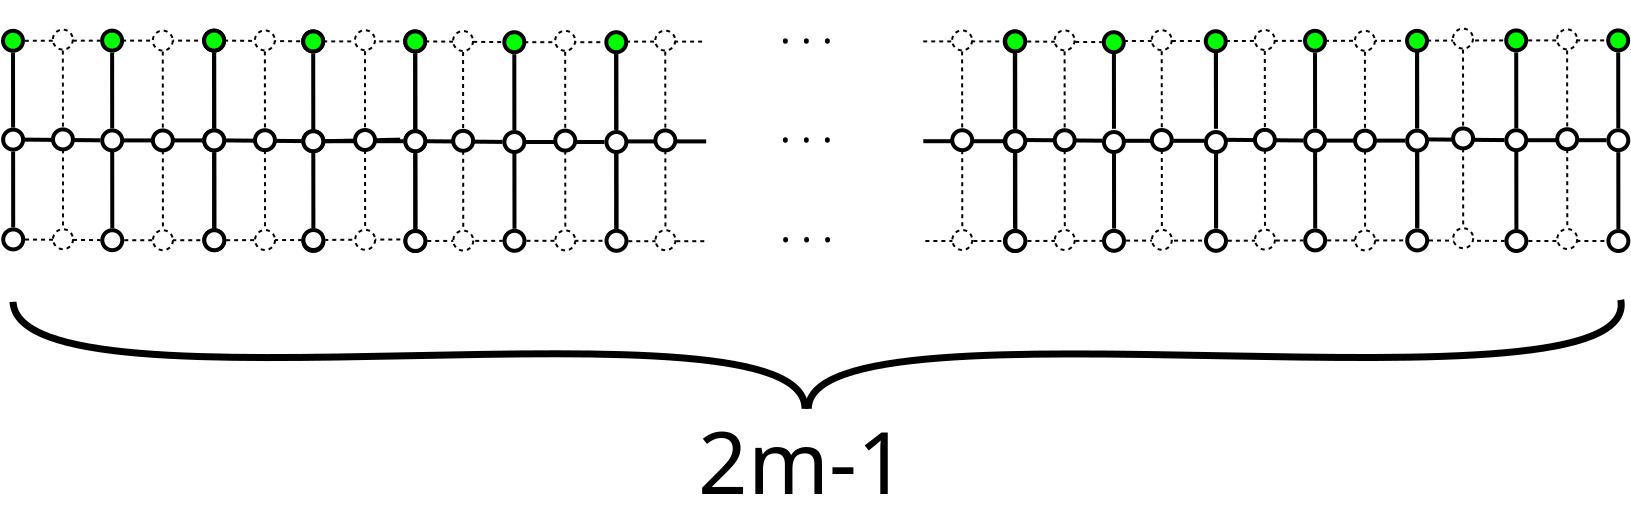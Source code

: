 <?xml version="1.0" encoding="UTF-8"?>
<dia:diagram xmlns:dia="http://www.lysator.liu.se/~alla/dia/">
  <dia:layer name="Background" visible="true" active="true">
    <dia:object type="Standard - Ellipse" version="0" id="O0">
      <dia:attribute name="obj_pos">
        <dia:point val="9.5,9.45"/>
      </dia:attribute>
      <dia:attribute name="obj_bb">
        <dia:rectangle val="9.4,9.35;10.6,10.55"/>
      </dia:attribute>
      <dia:attribute name="elem_corner">
        <dia:point val="9.5,9.45"/>
      </dia:attribute>
      <dia:attribute name="elem_width">
        <dia:real val="1"/>
      </dia:attribute>
      <dia:attribute name="elem_height">
        <dia:real val="1"/>
      </dia:attribute>
      <dia:attribute name="border_width">
        <dia:real val="0.2"/>
      </dia:attribute>
      <dia:attribute name="inner_color">
        <dia:color val="#00ff00"/>
      </dia:attribute>
      <dia:attribute name="aspect">
        <dia:enum val="2"/>
      </dia:attribute>
    </dia:object>
    <dia:object type="Standard - Ellipse" version="0" id="O1">
      <dia:attribute name="obj_pos">
        <dia:point val="9.505,14.39"/>
      </dia:attribute>
      <dia:attribute name="obj_bb">
        <dia:rectangle val="9.405,14.29;10.605,15.49"/>
      </dia:attribute>
      <dia:attribute name="elem_corner">
        <dia:point val="9.505,14.39"/>
      </dia:attribute>
      <dia:attribute name="elem_width">
        <dia:real val="1"/>
      </dia:attribute>
      <dia:attribute name="elem_height">
        <dia:real val="1"/>
      </dia:attribute>
      <dia:attribute name="border_width">
        <dia:real val="0.2"/>
      </dia:attribute>
      <dia:attribute name="aspect">
        <dia:enum val="2"/>
      </dia:attribute>
    </dia:object>
    <dia:object type="Standard - Ellipse" version="0" id="O2">
      <dia:attribute name="obj_pos">
        <dia:point val="9.51,19.38"/>
      </dia:attribute>
      <dia:attribute name="obj_bb">
        <dia:rectangle val="9.41,19.28;10.61,20.48"/>
      </dia:attribute>
      <dia:attribute name="elem_corner">
        <dia:point val="9.51,19.38"/>
      </dia:attribute>
      <dia:attribute name="elem_width">
        <dia:real val="1"/>
      </dia:attribute>
      <dia:attribute name="elem_height">
        <dia:real val="1"/>
      </dia:attribute>
      <dia:attribute name="border_width">
        <dia:real val="0.2"/>
      </dia:attribute>
      <dia:attribute name="aspect">
        <dia:enum val="2"/>
      </dia:attribute>
    </dia:object>
    <dia:object type="Standard - Ellipse" version="0" id="O3">
      <dia:attribute name="obj_pos">
        <dia:point val="14.455,9.44"/>
      </dia:attribute>
      <dia:attribute name="obj_bb">
        <dia:rectangle val="14.355,9.34;15.555,10.54"/>
      </dia:attribute>
      <dia:attribute name="elem_corner">
        <dia:point val="14.455,9.44"/>
      </dia:attribute>
      <dia:attribute name="elem_width">
        <dia:real val="1"/>
      </dia:attribute>
      <dia:attribute name="elem_height">
        <dia:real val="1"/>
      </dia:attribute>
      <dia:attribute name="border_width">
        <dia:real val="0.2"/>
      </dia:attribute>
      <dia:attribute name="inner_color">
        <dia:color val="#00ff00"/>
      </dia:attribute>
      <dia:attribute name="aspect">
        <dia:enum val="2"/>
      </dia:attribute>
    </dia:object>
    <dia:object type="Standard - Ellipse" version="0" id="O4">
      <dia:attribute name="obj_pos">
        <dia:point val="14.46,14.43"/>
      </dia:attribute>
      <dia:attribute name="obj_bb">
        <dia:rectangle val="14.36,14.33;15.56,15.53"/>
      </dia:attribute>
      <dia:attribute name="elem_corner">
        <dia:point val="14.46,14.43"/>
      </dia:attribute>
      <dia:attribute name="elem_width">
        <dia:real val="1"/>
      </dia:attribute>
      <dia:attribute name="elem_height">
        <dia:real val="1"/>
      </dia:attribute>
      <dia:attribute name="border_width">
        <dia:real val="0.2"/>
      </dia:attribute>
      <dia:attribute name="aspect">
        <dia:enum val="2"/>
      </dia:attribute>
    </dia:object>
    <dia:object type="Standard - Ellipse" version="0" id="O5">
      <dia:attribute name="obj_pos">
        <dia:point val="14.465,19.42"/>
      </dia:attribute>
      <dia:attribute name="obj_bb">
        <dia:rectangle val="14.365,19.32;15.565,20.52"/>
      </dia:attribute>
      <dia:attribute name="elem_corner">
        <dia:point val="14.465,19.42"/>
      </dia:attribute>
      <dia:attribute name="elem_width">
        <dia:real val="1"/>
      </dia:attribute>
      <dia:attribute name="elem_height">
        <dia:real val="1"/>
      </dia:attribute>
      <dia:attribute name="border_width">
        <dia:real val="0.2"/>
      </dia:attribute>
      <dia:attribute name="aspect">
        <dia:enum val="2"/>
      </dia:attribute>
    </dia:object>
    <dia:object type="Standard - Ellipse" version="0" id="O6">
      <dia:attribute name="obj_pos">
        <dia:point val="19.555,9.44"/>
      </dia:attribute>
      <dia:attribute name="obj_bb">
        <dia:rectangle val="19.455,9.34;20.655,10.54"/>
      </dia:attribute>
      <dia:attribute name="elem_corner">
        <dia:point val="19.555,9.44"/>
      </dia:attribute>
      <dia:attribute name="elem_width">
        <dia:real val="1"/>
      </dia:attribute>
      <dia:attribute name="elem_height">
        <dia:real val="1"/>
      </dia:attribute>
      <dia:attribute name="border_width">
        <dia:real val="0.2"/>
      </dia:attribute>
      <dia:attribute name="inner_color">
        <dia:color val="#00ff00"/>
      </dia:attribute>
      <dia:attribute name="aspect">
        <dia:enum val="2"/>
      </dia:attribute>
    </dia:object>
    <dia:object type="Standard - Ellipse" version="0" id="O7">
      <dia:attribute name="obj_pos">
        <dia:point val="19.56,14.43"/>
      </dia:attribute>
      <dia:attribute name="obj_bb">
        <dia:rectangle val="19.46,14.33;20.66,15.53"/>
      </dia:attribute>
      <dia:attribute name="elem_corner">
        <dia:point val="19.56,14.43"/>
      </dia:attribute>
      <dia:attribute name="elem_width">
        <dia:real val="1"/>
      </dia:attribute>
      <dia:attribute name="elem_height">
        <dia:real val="1"/>
      </dia:attribute>
      <dia:attribute name="border_width">
        <dia:real val="0.2"/>
      </dia:attribute>
      <dia:attribute name="aspect">
        <dia:enum val="2"/>
      </dia:attribute>
    </dia:object>
    <dia:object type="Standard - Ellipse" version="0" id="O8">
      <dia:attribute name="obj_pos">
        <dia:point val="19.565,19.42"/>
      </dia:attribute>
      <dia:attribute name="obj_bb">
        <dia:rectangle val="19.465,19.32;20.665,20.52"/>
      </dia:attribute>
      <dia:attribute name="elem_corner">
        <dia:point val="19.565,19.42"/>
      </dia:attribute>
      <dia:attribute name="elem_width">
        <dia:real val="1"/>
      </dia:attribute>
      <dia:attribute name="elem_height">
        <dia:real val="1"/>
      </dia:attribute>
      <dia:attribute name="border_width">
        <dia:real val="0.2"/>
      </dia:attribute>
      <dia:attribute name="aspect">
        <dia:enum val="2"/>
      </dia:attribute>
    </dia:object>
    <dia:object type="Standard - Ellipse" version="0" id="O9">
      <dia:attribute name="obj_pos">
        <dia:point val="24.51,9.48"/>
      </dia:attribute>
      <dia:attribute name="obj_bb">
        <dia:rectangle val="24.41,9.38;25.61,10.58"/>
      </dia:attribute>
      <dia:attribute name="elem_corner">
        <dia:point val="24.51,9.48"/>
      </dia:attribute>
      <dia:attribute name="elem_width">
        <dia:real val="1"/>
      </dia:attribute>
      <dia:attribute name="elem_height">
        <dia:real val="1"/>
      </dia:attribute>
      <dia:attribute name="border_width">
        <dia:real val="0.2"/>
      </dia:attribute>
      <dia:attribute name="inner_color">
        <dia:color val="#00ff00"/>
      </dia:attribute>
      <dia:attribute name="aspect">
        <dia:enum val="2"/>
      </dia:attribute>
    </dia:object>
    <dia:object type="Standard - Ellipse" version="0" id="O10">
      <dia:attribute name="obj_pos">
        <dia:point val="24.515,14.47"/>
      </dia:attribute>
      <dia:attribute name="obj_bb">
        <dia:rectangle val="24.415,14.37;25.615,15.57"/>
      </dia:attribute>
      <dia:attribute name="elem_corner">
        <dia:point val="24.515,14.47"/>
      </dia:attribute>
      <dia:attribute name="elem_width">
        <dia:real val="1"/>
      </dia:attribute>
      <dia:attribute name="elem_height">
        <dia:real val="1"/>
      </dia:attribute>
      <dia:attribute name="border_width">
        <dia:real val="0.2"/>
      </dia:attribute>
      <dia:attribute name="aspect">
        <dia:enum val="2"/>
      </dia:attribute>
    </dia:object>
    <dia:object type="Standard - Ellipse" version="0" id="O11">
      <dia:attribute name="obj_pos">
        <dia:point val="24.52,19.46"/>
      </dia:attribute>
      <dia:attribute name="obj_bb">
        <dia:rectangle val="24.42,19.36;25.62,20.56"/>
      </dia:attribute>
      <dia:attribute name="elem_corner">
        <dia:point val="24.52,19.46"/>
      </dia:attribute>
      <dia:attribute name="elem_width">
        <dia:real val="1"/>
      </dia:attribute>
      <dia:attribute name="elem_height">
        <dia:real val="1"/>
      </dia:attribute>
      <dia:attribute name="border_width">
        <dia:real val="0.2"/>
      </dia:attribute>
      <dia:attribute name="aspect">
        <dia:enum val="2"/>
      </dia:attribute>
    </dia:object>
    <dia:object type="Standard - Ellipse" version="0" id="O12">
      <dia:attribute name="obj_pos">
        <dia:point val="59.585,9.48"/>
      </dia:attribute>
      <dia:attribute name="obj_bb">
        <dia:rectangle val="59.485,9.38;60.685,10.58"/>
      </dia:attribute>
      <dia:attribute name="elem_corner">
        <dia:point val="59.585,9.48"/>
      </dia:attribute>
      <dia:attribute name="elem_width">
        <dia:real val="1"/>
      </dia:attribute>
      <dia:attribute name="elem_height">
        <dia:real val="1"/>
      </dia:attribute>
      <dia:attribute name="border_width">
        <dia:real val="0.2"/>
      </dia:attribute>
      <dia:attribute name="inner_color">
        <dia:color val="#00ff00"/>
      </dia:attribute>
      <dia:attribute name="aspect">
        <dia:enum val="2"/>
      </dia:attribute>
    </dia:object>
    <dia:object type="Standard - Ellipse" version="0" id="O13">
      <dia:attribute name="obj_pos">
        <dia:point val="59.59,14.47"/>
      </dia:attribute>
      <dia:attribute name="obj_bb">
        <dia:rectangle val="59.49,14.37;60.69,15.57"/>
      </dia:attribute>
      <dia:attribute name="elem_corner">
        <dia:point val="59.59,14.47"/>
      </dia:attribute>
      <dia:attribute name="elem_width">
        <dia:real val="1"/>
      </dia:attribute>
      <dia:attribute name="elem_height">
        <dia:real val="1"/>
      </dia:attribute>
      <dia:attribute name="border_width">
        <dia:real val="0.2"/>
      </dia:attribute>
      <dia:attribute name="aspect">
        <dia:enum val="2"/>
      </dia:attribute>
    </dia:object>
    <dia:object type="Standard - Ellipse" version="0" id="O14">
      <dia:attribute name="obj_pos">
        <dia:point val="59.595,19.46"/>
      </dia:attribute>
      <dia:attribute name="obj_bb">
        <dia:rectangle val="59.495,19.36;60.695,20.56"/>
      </dia:attribute>
      <dia:attribute name="elem_corner">
        <dia:point val="59.595,19.46"/>
      </dia:attribute>
      <dia:attribute name="elem_width">
        <dia:real val="1"/>
      </dia:attribute>
      <dia:attribute name="elem_height">
        <dia:real val="1"/>
      </dia:attribute>
      <dia:attribute name="border_width">
        <dia:real val="0.2"/>
      </dia:attribute>
      <dia:attribute name="aspect">
        <dia:enum val="2"/>
      </dia:attribute>
    </dia:object>
    <dia:object type="Standard - Ellipse" version="0" id="O15">
      <dia:attribute name="obj_pos">
        <dia:point val="64.54,9.52"/>
      </dia:attribute>
      <dia:attribute name="obj_bb">
        <dia:rectangle val="64.44,9.42;65.64,10.62"/>
      </dia:attribute>
      <dia:attribute name="elem_corner">
        <dia:point val="64.54,9.52"/>
      </dia:attribute>
      <dia:attribute name="elem_width">
        <dia:real val="1"/>
      </dia:attribute>
      <dia:attribute name="elem_height">
        <dia:real val="1"/>
      </dia:attribute>
      <dia:attribute name="border_width">
        <dia:real val="0.2"/>
      </dia:attribute>
      <dia:attribute name="inner_color">
        <dia:color val="#00ff00"/>
      </dia:attribute>
      <dia:attribute name="aspect">
        <dia:enum val="2"/>
      </dia:attribute>
    </dia:object>
    <dia:object type="Standard - Ellipse" version="0" id="O16">
      <dia:attribute name="obj_pos">
        <dia:point val="64.545,14.51"/>
      </dia:attribute>
      <dia:attribute name="obj_bb">
        <dia:rectangle val="64.445,14.41;65.645,15.61"/>
      </dia:attribute>
      <dia:attribute name="elem_corner">
        <dia:point val="64.545,14.51"/>
      </dia:attribute>
      <dia:attribute name="elem_width">
        <dia:real val="1"/>
      </dia:attribute>
      <dia:attribute name="elem_height">
        <dia:real val="1"/>
      </dia:attribute>
      <dia:attribute name="border_width">
        <dia:real val="0.2"/>
      </dia:attribute>
      <dia:attribute name="aspect">
        <dia:enum val="2"/>
      </dia:attribute>
    </dia:object>
    <dia:object type="Standard - Ellipse" version="0" id="O17">
      <dia:attribute name="obj_pos">
        <dia:point val="64.55,19.45"/>
      </dia:attribute>
      <dia:attribute name="obj_bb">
        <dia:rectangle val="64.45,19.35;65.65,20.55"/>
      </dia:attribute>
      <dia:attribute name="elem_corner">
        <dia:point val="64.55,19.45"/>
      </dia:attribute>
      <dia:attribute name="elem_width">
        <dia:real val="1"/>
      </dia:attribute>
      <dia:attribute name="elem_height">
        <dia:real val="1"/>
      </dia:attribute>
      <dia:attribute name="border_width">
        <dia:real val="0.2"/>
      </dia:attribute>
      <dia:attribute name="aspect">
        <dia:enum val="2"/>
      </dia:attribute>
    </dia:object>
    <dia:object type="Standard - Ellipse" version="0" id="O18">
      <dia:attribute name="obj_pos">
        <dia:point val="69.64,9.47"/>
      </dia:attribute>
      <dia:attribute name="obj_bb">
        <dia:rectangle val="69.54,9.37;70.74,10.57"/>
      </dia:attribute>
      <dia:attribute name="elem_corner">
        <dia:point val="69.64,9.47"/>
      </dia:attribute>
      <dia:attribute name="elem_width">
        <dia:real val="1"/>
      </dia:attribute>
      <dia:attribute name="elem_height">
        <dia:real val="1"/>
      </dia:attribute>
      <dia:attribute name="border_width">
        <dia:real val="0.2"/>
      </dia:attribute>
      <dia:attribute name="inner_color">
        <dia:color val="#00ff00"/>
      </dia:attribute>
      <dia:attribute name="aspect">
        <dia:enum val="2"/>
      </dia:attribute>
    </dia:object>
    <dia:object type="Standard - Ellipse" version="0" id="O19">
      <dia:attribute name="obj_pos">
        <dia:point val="69.645,14.51"/>
      </dia:attribute>
      <dia:attribute name="obj_bb">
        <dia:rectangle val="69.545,14.41;70.745,15.61"/>
      </dia:attribute>
      <dia:attribute name="elem_corner">
        <dia:point val="69.645,14.51"/>
      </dia:attribute>
      <dia:attribute name="elem_width">
        <dia:real val="1"/>
      </dia:attribute>
      <dia:attribute name="elem_height">
        <dia:real val="1"/>
      </dia:attribute>
      <dia:attribute name="border_width">
        <dia:real val="0.2"/>
      </dia:attribute>
      <dia:attribute name="aspect">
        <dia:enum val="2"/>
      </dia:attribute>
    </dia:object>
    <dia:object type="Standard - Ellipse" version="0" id="O20">
      <dia:attribute name="obj_pos">
        <dia:point val="69.65,19.45"/>
      </dia:attribute>
      <dia:attribute name="obj_bb">
        <dia:rectangle val="69.55,19.35;70.75,20.55"/>
      </dia:attribute>
      <dia:attribute name="elem_corner">
        <dia:point val="69.65,19.45"/>
      </dia:attribute>
      <dia:attribute name="elem_width">
        <dia:real val="1"/>
      </dia:attribute>
      <dia:attribute name="elem_height">
        <dia:real val="1"/>
      </dia:attribute>
      <dia:attribute name="border_width">
        <dia:real val="0.2"/>
      </dia:attribute>
      <dia:attribute name="aspect">
        <dia:enum val="2"/>
      </dia:attribute>
    </dia:object>
    <dia:object type="Standard - Line" version="0" id="O21">
      <dia:attribute name="obj_pos">
        <dia:point val="10.59,9.949"/>
      </dia:attribute>
      <dia:attribute name="obj_bb">
        <dia:rectangle val="10.54,9.891;14.415,9.999"/>
      </dia:attribute>
      <dia:attribute name="conn_endpoints">
        <dia:point val="10.59,9.949"/>
        <dia:point val="14.365,9.941"/>
      </dia:attribute>
      <dia:attribute name="numcp">
        <dia:int val="1"/>
      </dia:attribute>
      <dia:attribute name="line_width">
        <dia:real val="0.1"/>
      </dia:attribute>
      <dia:attribute name="line_style">
        <dia:enum val="4"/>
      </dia:attribute>
      <dia:attribute name="dashlength">
        <dia:real val="2"/>
      </dia:attribute>
      <dia:connections>
        <dia:connection handle="0" to="O0" connection="8"/>
        <dia:connection handle="1" to="O3" connection="8"/>
      </dia:connections>
    </dia:object>
    <dia:object type="Standard - Line" version="0" id="O22">
      <dia:attribute name="obj_pos">
        <dia:point val="10.001,10.549"/>
      </dia:attribute>
      <dia:attribute name="obj_bb">
        <dia:rectangle val="9.901,10.449;10.104,14.391"/>
      </dia:attribute>
      <dia:attribute name="conn_endpoints">
        <dia:point val="10.001,10.549"/>
        <dia:point val="10.004,14.291"/>
      </dia:attribute>
      <dia:attribute name="numcp">
        <dia:int val="1"/>
      </dia:attribute>
      <dia:attribute name="line_width">
        <dia:real val="0.2"/>
      </dia:attribute>
      <dia:connections>
        <dia:connection handle="0" to="O0" connection="8"/>
        <dia:connection handle="1" to="O1" connection="8"/>
      </dia:connections>
    </dia:object>
    <dia:object type="Standard - Line" version="0" id="O23">
      <dia:attribute name="obj_pos">
        <dia:point val="10.505,14.89"/>
      </dia:attribute>
      <dia:attribute name="obj_bb">
        <dia:rectangle val="10.404,14.789;14.465,15.025"/>
      </dia:attribute>
      <dia:attribute name="conn_endpoints">
        <dia:point val="10.505,14.89"/>
        <dia:point val="14.364,14.925"/>
      </dia:attribute>
      <dia:attribute name="numcp">
        <dia:int val="1"/>
      </dia:attribute>
      <dia:attribute name="line_width">
        <dia:real val="0.2"/>
      </dia:attribute>
      <dia:connections>
        <dia:connection handle="0" to="O1" connection="4"/>
        <dia:connection handle="1" to="O4" connection="8"/>
      </dia:connections>
    </dia:object>
    <dia:object type="Standard - Line" version="0" id="O24">
      <dia:attribute name="obj_pos">
        <dia:point val="15.455,9.94"/>
      </dia:attribute>
      <dia:attribute name="obj_bb">
        <dia:rectangle val="15.405,9.89;19.505,9.99"/>
      </dia:attribute>
      <dia:attribute name="conn_endpoints">
        <dia:point val="15.455,9.94"/>
        <dia:point val="19.455,9.94"/>
      </dia:attribute>
      <dia:attribute name="numcp">
        <dia:int val="1"/>
      </dia:attribute>
      <dia:attribute name="line_width">
        <dia:real val="0.1"/>
      </dia:attribute>
      <dia:attribute name="line_style">
        <dia:enum val="4"/>
      </dia:attribute>
      <dia:attribute name="dashlength">
        <dia:real val="2"/>
      </dia:attribute>
      <dia:connections>
        <dia:connection handle="0" to="O3" connection="4"/>
        <dia:connection handle="1" to="O6" connection="8"/>
      </dia:connections>
    </dia:object>
    <dia:object type="Standard - Line" version="0" id="O25">
      <dia:attribute name="obj_pos">
        <dia:point val="25.515,14.97"/>
      </dia:attribute>
      <dia:attribute name="obj_bb">
        <dia:rectangle val="25.413,14.79;29.462,15.072"/>
      </dia:attribute>
      <dia:attribute name="conn_endpoints">
        <dia:point val="25.515,14.97"/>
        <dia:point val="29.36,14.892"/>
      </dia:attribute>
      <dia:attribute name="numcp">
        <dia:int val="1"/>
      </dia:attribute>
      <dia:attribute name="line_width">
        <dia:real val="0.2"/>
      </dia:attribute>
      <dia:connections>
        <dia:connection handle="0" to="O10" connection="4"/>
      </dia:connections>
    </dia:object>
    <dia:object type="Standard - Line" version="0" id="O26">
      <dia:attribute name="obj_pos">
        <dia:point val="29.365,19.882"/>
      </dia:attribute>
      <dia:attribute name="obj_bb">
        <dia:rectangle val="25.569,19.832;29.416,19.956"/>
      </dia:attribute>
      <dia:attribute name="conn_endpoints">
        <dia:point val="29.365,19.882"/>
        <dia:point val="25.619,19.906"/>
      </dia:attribute>
      <dia:attribute name="numcp">
        <dia:int val="1"/>
      </dia:attribute>
      <dia:attribute name="line_width">
        <dia:real val="0.1"/>
      </dia:attribute>
      <dia:attribute name="line_style">
        <dia:enum val="4"/>
      </dia:attribute>
      <dia:attribute name="dashlength">
        <dia:real val="2"/>
      </dia:attribute>
      <dia:connections>
        <dia:connection handle="1" to="O40" connection="8"/>
      </dia:connections>
    </dia:object>
    <dia:object type="Standard - Line" version="0" id="O27">
      <dia:attribute name="obj_pos">
        <dia:point val="10.6,19.885"/>
      </dia:attribute>
      <dia:attribute name="obj_bb">
        <dia:rectangle val="10.55,19.834;14.425,19.966"/>
      </dia:attribute>
      <dia:attribute name="conn_endpoints">
        <dia:point val="10.6,19.885"/>
        <dia:point val="14.375,19.915"/>
      </dia:attribute>
      <dia:attribute name="numcp">
        <dia:int val="1"/>
      </dia:attribute>
      <dia:attribute name="line_width">
        <dia:real val="0.1"/>
      </dia:attribute>
      <dia:attribute name="line_style">
        <dia:enum val="4"/>
      </dia:attribute>
      <dia:attribute name="dashlength">
        <dia:real val="2"/>
      </dia:attribute>
      <dia:connections>
        <dia:connection handle="0" to="O2" connection="8"/>
        <dia:connection handle="1" to="O5" connection="8"/>
      </dia:connections>
    </dia:object>
    <dia:object type="Standard - Line" version="0" id="O28">
      <dia:attribute name="obj_pos">
        <dia:point val="10.006,15.49"/>
      </dia:attribute>
      <dia:attribute name="obj_bb">
        <dia:rectangle val="9.905,15.39;10.11,19.38"/>
      </dia:attribute>
      <dia:attribute name="conn_endpoints">
        <dia:point val="10.006,15.49"/>
        <dia:point val="10.009,19.28"/>
      </dia:attribute>
      <dia:attribute name="numcp">
        <dia:int val="1"/>
      </dia:attribute>
      <dia:attribute name="line_width">
        <dia:real val="0.2"/>
      </dia:attribute>
      <dia:connections>
        <dia:connection handle="0" to="O1" connection="8"/>
        <dia:connection handle="1" to="O2" connection="8"/>
      </dia:connections>
    </dia:object>
    <dia:object type="Standard - Line" version="0" id="O29">
      <dia:attribute name="obj_pos">
        <dia:point val="14.956,10.54"/>
      </dia:attribute>
      <dia:attribute name="obj_bb">
        <dia:rectangle val="14.855,10.44;15.059,14.43"/>
      </dia:attribute>
      <dia:attribute name="conn_endpoints">
        <dia:point val="14.956,10.54"/>
        <dia:point val="14.959,14.33"/>
      </dia:attribute>
      <dia:attribute name="numcp">
        <dia:int val="1"/>
      </dia:attribute>
      <dia:attribute name="line_width">
        <dia:real val="0.2"/>
      </dia:attribute>
      <dia:connections>
        <dia:connection handle="0" to="O3" connection="8"/>
        <dia:connection handle="1" to="O4" connection="8"/>
      </dia:connections>
    </dia:object>
    <dia:object type="Standard - Line" version="0" id="O30">
      <dia:attribute name="obj_pos">
        <dia:point val="14.96,15.43"/>
      </dia:attribute>
      <dia:attribute name="obj_bb">
        <dia:rectangle val="14.86,15.33;15.064,19.422"/>
      </dia:attribute>
      <dia:attribute name="conn_endpoints">
        <dia:point val="14.96,15.43"/>
        <dia:point val="14.964,19.322"/>
      </dia:attribute>
      <dia:attribute name="numcp">
        <dia:int val="1"/>
      </dia:attribute>
      <dia:attribute name="line_width">
        <dia:real val="0.2"/>
      </dia:attribute>
      <dia:connections>
        <dia:connection handle="0" to="O4" connection="6"/>
        <dia:connection handle="1" to="O5" connection="8"/>
      </dia:connections>
    </dia:object>
    <dia:object type="Standard - Line" version="0" id="O31">
      <dia:attribute name="obj_pos">
        <dia:point val="20.056,10.54"/>
      </dia:attribute>
      <dia:attribute name="obj_bb">
        <dia:rectangle val="19.956,10.44;20.16,14.43"/>
      </dia:attribute>
      <dia:attribute name="conn_endpoints">
        <dia:point val="20.056,10.54"/>
        <dia:point val="20.059,14.33"/>
      </dia:attribute>
      <dia:attribute name="numcp">
        <dia:int val="1"/>
      </dia:attribute>
      <dia:attribute name="line_width">
        <dia:real val="0.2"/>
      </dia:attribute>
      <dia:connections>
        <dia:connection handle="0" to="O6" connection="8"/>
        <dia:connection handle="1" to="O7" connection="8"/>
      </dia:connections>
    </dia:object>
    <dia:object type="Standard - Line" version="0" id="O32">
      <dia:attribute name="obj_pos">
        <dia:point val="19.46,14.93"/>
      </dia:attribute>
      <dia:attribute name="obj_bb">
        <dia:rectangle val="15.36,14.83;19.56,15.03"/>
      </dia:attribute>
      <dia:attribute name="conn_endpoints">
        <dia:point val="19.46,14.93"/>
        <dia:point val="15.46,14.93"/>
      </dia:attribute>
      <dia:attribute name="numcp">
        <dia:int val="1"/>
      </dia:attribute>
      <dia:attribute name="line_width">
        <dia:real val="0.2"/>
      </dia:attribute>
      <dia:connections>
        <dia:connection handle="0" to="O7" connection="8"/>
        <dia:connection handle="1" to="O4" connection="4"/>
      </dia:connections>
    </dia:object>
    <dia:object type="Standard - Line" version="0" id="O33">
      <dia:attribute name="obj_pos">
        <dia:point val="15.564,19.92"/>
      </dia:attribute>
      <dia:attribute name="obj_bb">
        <dia:rectangle val="15.514,19.87;19.516,19.97"/>
      </dia:attribute>
      <dia:attribute name="conn_endpoints">
        <dia:point val="15.564,19.92"/>
        <dia:point val="19.466,19.92"/>
      </dia:attribute>
      <dia:attribute name="numcp">
        <dia:int val="1"/>
      </dia:attribute>
      <dia:attribute name="line_width">
        <dia:real val="0.1"/>
      </dia:attribute>
      <dia:attribute name="line_style">
        <dia:enum val="4"/>
      </dia:attribute>
      <dia:attribute name="dashlength">
        <dia:real val="2"/>
      </dia:attribute>
      <dia:connections>
        <dia:connection handle="0" to="O5" connection="8"/>
        <dia:connection handle="1" to="O8" connection="8"/>
      </dia:connections>
    </dia:object>
    <dia:object type="Standard - Line" version="0" id="O34">
      <dia:attribute name="obj_pos">
        <dia:point val="20.061,15.53"/>
      </dia:attribute>
      <dia:attribute name="obj_bb">
        <dia:rectangle val="19.96,15.43;20.165,19.42"/>
      </dia:attribute>
      <dia:attribute name="conn_endpoints">
        <dia:point val="20.061,15.53"/>
        <dia:point val="20.064,19.32"/>
      </dia:attribute>
      <dia:attribute name="numcp">
        <dia:int val="1"/>
      </dia:attribute>
      <dia:attribute name="line_width">
        <dia:real val="0.2"/>
      </dia:attribute>
      <dia:connections>
        <dia:connection handle="0" to="O7" connection="8"/>
        <dia:connection handle="1" to="O8" connection="8"/>
      </dia:connections>
    </dia:object>
    <dia:object type="Standard - Ellipse" version="0" id="O35">
      <dia:attribute name="obj_pos">
        <dia:point val="19.555,9.44"/>
      </dia:attribute>
      <dia:attribute name="obj_bb">
        <dia:rectangle val="19.455,9.34;20.655,10.54"/>
      </dia:attribute>
      <dia:attribute name="elem_corner">
        <dia:point val="19.555,9.44"/>
      </dia:attribute>
      <dia:attribute name="elem_width">
        <dia:real val="1"/>
      </dia:attribute>
      <dia:attribute name="elem_height">
        <dia:real val="1"/>
      </dia:attribute>
      <dia:attribute name="border_width">
        <dia:real val="0.2"/>
      </dia:attribute>
      <dia:attribute name="inner_color">
        <dia:color val="#00ff00"/>
      </dia:attribute>
      <dia:attribute name="aspect">
        <dia:enum val="2"/>
      </dia:attribute>
    </dia:object>
    <dia:object type="Standard - Ellipse" version="0" id="O36">
      <dia:attribute name="obj_pos">
        <dia:point val="19.56,14.43"/>
      </dia:attribute>
      <dia:attribute name="obj_bb">
        <dia:rectangle val="19.46,14.33;20.66,15.53"/>
      </dia:attribute>
      <dia:attribute name="elem_corner">
        <dia:point val="19.56,14.43"/>
      </dia:attribute>
      <dia:attribute name="elem_width">
        <dia:real val="1"/>
      </dia:attribute>
      <dia:attribute name="elem_height">
        <dia:real val="1"/>
      </dia:attribute>
      <dia:attribute name="border_width">
        <dia:real val="0.2"/>
      </dia:attribute>
      <dia:attribute name="aspect">
        <dia:enum val="2"/>
      </dia:attribute>
    </dia:object>
    <dia:object type="Standard - Ellipse" version="0" id="O37">
      <dia:attribute name="obj_pos">
        <dia:point val="19.565,19.42"/>
      </dia:attribute>
      <dia:attribute name="obj_bb">
        <dia:rectangle val="19.465,19.32;20.665,20.52"/>
      </dia:attribute>
      <dia:attribute name="elem_corner">
        <dia:point val="19.565,19.42"/>
      </dia:attribute>
      <dia:attribute name="elem_width">
        <dia:real val="1"/>
      </dia:attribute>
      <dia:attribute name="elem_height">
        <dia:real val="1"/>
      </dia:attribute>
      <dia:attribute name="border_width">
        <dia:real val="0.2"/>
      </dia:attribute>
      <dia:attribute name="aspect">
        <dia:enum val="2"/>
      </dia:attribute>
    </dia:object>
    <dia:object type="Standard - Ellipse" version="0" id="O38">
      <dia:attribute name="obj_pos">
        <dia:point val="24.51,9.48"/>
      </dia:attribute>
      <dia:attribute name="obj_bb">
        <dia:rectangle val="24.41,9.38;25.61,10.58"/>
      </dia:attribute>
      <dia:attribute name="elem_corner">
        <dia:point val="24.51,9.48"/>
      </dia:attribute>
      <dia:attribute name="elem_width">
        <dia:real val="1"/>
      </dia:attribute>
      <dia:attribute name="elem_height">
        <dia:real val="1"/>
      </dia:attribute>
      <dia:attribute name="border_width">
        <dia:real val="0.2"/>
      </dia:attribute>
      <dia:attribute name="inner_color">
        <dia:color val="#00ff00"/>
      </dia:attribute>
      <dia:attribute name="aspect">
        <dia:enum val="2"/>
      </dia:attribute>
    </dia:object>
    <dia:object type="Standard - Ellipse" version="0" id="O39">
      <dia:attribute name="obj_pos">
        <dia:point val="24.515,14.47"/>
      </dia:attribute>
      <dia:attribute name="obj_bb">
        <dia:rectangle val="24.415,14.37;25.615,15.57"/>
      </dia:attribute>
      <dia:attribute name="elem_corner">
        <dia:point val="24.515,14.47"/>
      </dia:attribute>
      <dia:attribute name="elem_width">
        <dia:real val="1"/>
      </dia:attribute>
      <dia:attribute name="elem_height">
        <dia:real val="1"/>
      </dia:attribute>
      <dia:attribute name="border_width">
        <dia:real val="0.2"/>
      </dia:attribute>
      <dia:attribute name="aspect">
        <dia:enum val="2"/>
      </dia:attribute>
    </dia:object>
    <dia:object type="Standard - Ellipse" version="0" id="O40">
      <dia:attribute name="obj_pos">
        <dia:point val="24.52,19.41"/>
      </dia:attribute>
      <dia:attribute name="obj_bb">
        <dia:rectangle val="24.42,19.31;25.62,20.51"/>
      </dia:attribute>
      <dia:attribute name="elem_corner">
        <dia:point val="24.52,19.41"/>
      </dia:attribute>
      <dia:attribute name="elem_width">
        <dia:real val="1"/>
      </dia:attribute>
      <dia:attribute name="elem_height">
        <dia:real val="1"/>
      </dia:attribute>
      <dia:attribute name="border_width">
        <dia:real val="0.2"/>
      </dia:attribute>
      <dia:attribute name="aspect">
        <dia:enum val="2"/>
      </dia:attribute>
    </dia:object>
    <dia:object type="Standard - Ellipse" version="0" id="O41">
      <dia:attribute name="obj_pos">
        <dia:point val="29.61,9.48"/>
      </dia:attribute>
      <dia:attribute name="obj_bb">
        <dia:rectangle val="29.51,9.38;30.71,10.58"/>
      </dia:attribute>
      <dia:attribute name="elem_corner">
        <dia:point val="29.61,9.48"/>
      </dia:attribute>
      <dia:attribute name="elem_width">
        <dia:real val="1"/>
      </dia:attribute>
      <dia:attribute name="elem_height">
        <dia:real val="1"/>
      </dia:attribute>
      <dia:attribute name="border_width">
        <dia:real val="0.2"/>
      </dia:attribute>
      <dia:attribute name="inner_color">
        <dia:color val="#00ff00"/>
      </dia:attribute>
      <dia:attribute name="aspect">
        <dia:enum val="2"/>
      </dia:attribute>
    </dia:object>
    <dia:object type="Standard - Ellipse" version="0" id="O42">
      <dia:attribute name="obj_pos">
        <dia:point val="29.615,14.47"/>
      </dia:attribute>
      <dia:attribute name="obj_bb">
        <dia:rectangle val="29.515,14.37;30.715,15.57"/>
      </dia:attribute>
      <dia:attribute name="elem_corner">
        <dia:point val="29.615,14.47"/>
      </dia:attribute>
      <dia:attribute name="elem_width">
        <dia:real val="1"/>
      </dia:attribute>
      <dia:attribute name="elem_height">
        <dia:real val="1"/>
      </dia:attribute>
      <dia:attribute name="border_width">
        <dia:real val="0.2"/>
      </dia:attribute>
      <dia:attribute name="aspect">
        <dia:enum val="2"/>
      </dia:attribute>
    </dia:object>
    <dia:object type="Standard - Ellipse" version="0" id="O43">
      <dia:attribute name="obj_pos">
        <dia:point val="29.62,19.46"/>
      </dia:attribute>
      <dia:attribute name="obj_bb">
        <dia:rectangle val="29.52,19.36;30.72,20.56"/>
      </dia:attribute>
      <dia:attribute name="elem_corner">
        <dia:point val="29.62,19.46"/>
      </dia:attribute>
      <dia:attribute name="elem_width">
        <dia:real val="1"/>
      </dia:attribute>
      <dia:attribute name="elem_height">
        <dia:real val="1"/>
      </dia:attribute>
      <dia:attribute name="border_width">
        <dia:real val="0.2"/>
      </dia:attribute>
      <dia:attribute name="aspect">
        <dia:enum val="2"/>
      </dia:attribute>
    </dia:object>
    <dia:object type="Standard - Line" version="0" id="O44">
      <dia:attribute name="obj_pos">
        <dia:point val="20.555,9.94"/>
      </dia:attribute>
      <dia:attribute name="obj_bb">
        <dia:rectangle val="20.505,9.89;24.464,10.025"/>
      </dia:attribute>
      <dia:attribute name="conn_endpoints">
        <dia:point val="20.555,9.94"/>
        <dia:point val="24.414,9.975"/>
      </dia:attribute>
      <dia:attribute name="numcp">
        <dia:int val="1"/>
      </dia:attribute>
      <dia:attribute name="line_width">
        <dia:real val="0.1"/>
      </dia:attribute>
      <dia:attribute name="line_style">
        <dia:enum val="4"/>
      </dia:attribute>
      <dia:attribute name="dashlength">
        <dia:real val="2"/>
      </dia:attribute>
      <dia:connections>
        <dia:connection handle="0" to="O35" connection="4"/>
        <dia:connection handle="1" to="O38" connection="8"/>
      </dia:connections>
    </dia:object>
    <dia:object type="Standard - Line" version="0" id="O45">
      <dia:attribute name="obj_pos">
        <dia:point val="20.056,10.54"/>
      </dia:attribute>
      <dia:attribute name="obj_bb">
        <dia:rectangle val="19.956,10.44;20.16,14.43"/>
      </dia:attribute>
      <dia:attribute name="conn_endpoints">
        <dia:point val="20.056,10.54"/>
        <dia:point val="20.059,14.33"/>
      </dia:attribute>
      <dia:attribute name="numcp">
        <dia:int val="1"/>
      </dia:attribute>
      <dia:attribute name="line_width">
        <dia:real val="0.2"/>
      </dia:attribute>
      <dia:connections>
        <dia:connection handle="0" to="O35" connection="8"/>
        <dia:connection handle="1" to="O36" connection="8"/>
      </dia:connections>
    </dia:object>
    <dia:object type="Standard - Line" version="0" id="O46">
      <dia:attribute name="obj_pos">
        <dia:point val="20.56,14.93"/>
      </dia:attribute>
      <dia:attribute name="obj_bb">
        <dia:rectangle val="20.459,14.829;24.52,15.066"/>
      </dia:attribute>
      <dia:attribute name="conn_endpoints">
        <dia:point val="20.56,14.93"/>
        <dia:point val="24.419,14.965"/>
      </dia:attribute>
      <dia:attribute name="numcp">
        <dia:int val="1"/>
      </dia:attribute>
      <dia:attribute name="line_width">
        <dia:real val="0.2"/>
      </dia:attribute>
      <dia:connections>
        <dia:connection handle="0" to="O36" connection="4"/>
        <dia:connection handle="1" to="O39" connection="8"/>
      </dia:connections>
    </dia:object>
    <dia:object type="Standard - Line" version="0" id="O47">
      <dia:attribute name="obj_pos">
        <dia:point val="25.51,9.98"/>
      </dia:attribute>
      <dia:attribute name="obj_bb">
        <dia:rectangle val="25.46,9.93;29.56,10.03"/>
      </dia:attribute>
      <dia:attribute name="conn_endpoints">
        <dia:point val="25.51,9.98"/>
        <dia:point val="29.51,9.98"/>
      </dia:attribute>
      <dia:attribute name="numcp">
        <dia:int val="1"/>
      </dia:attribute>
      <dia:attribute name="line_width">
        <dia:real val="0.1"/>
      </dia:attribute>
      <dia:attribute name="line_style">
        <dia:enum val="4"/>
      </dia:attribute>
      <dia:attribute name="dashlength">
        <dia:real val="2"/>
      </dia:attribute>
      <dia:connections>
        <dia:connection handle="0" to="O38" connection="4"/>
        <dia:connection handle="1" to="O41" connection="8"/>
      </dia:connections>
    </dia:object>
    <dia:object type="Standard - Line" version="0" id="O48">
      <dia:attribute name="obj_pos">
        <dia:point val="20.655,19.919"/>
      </dia:attribute>
      <dia:attribute name="obj_bb">
        <dia:rectangle val="20.605,19.861;24.48,19.969"/>
      </dia:attribute>
      <dia:attribute name="conn_endpoints">
        <dia:point val="20.655,19.919"/>
        <dia:point val="24.43,19.911"/>
      </dia:attribute>
      <dia:attribute name="numcp">
        <dia:int val="1"/>
      </dia:attribute>
      <dia:attribute name="line_width">
        <dia:real val="0.1"/>
      </dia:attribute>
      <dia:attribute name="line_style">
        <dia:enum val="4"/>
      </dia:attribute>
      <dia:attribute name="dashlength">
        <dia:real val="2"/>
      </dia:attribute>
      <dia:connections>
        <dia:connection handle="0" to="O37" connection="8"/>
        <dia:connection handle="1" to="O40" connection="8"/>
      </dia:connections>
    </dia:object>
    <dia:object type="Standard - Line" version="0" id="O49">
      <dia:attribute name="obj_pos">
        <dia:point val="20.061,15.53"/>
      </dia:attribute>
      <dia:attribute name="obj_bb">
        <dia:rectangle val="19.96,15.43;20.165,19.42"/>
      </dia:attribute>
      <dia:attribute name="conn_endpoints">
        <dia:point val="20.061,15.53"/>
        <dia:point val="20.064,19.32"/>
      </dia:attribute>
      <dia:attribute name="numcp">
        <dia:int val="1"/>
      </dia:attribute>
      <dia:attribute name="line_width">
        <dia:real val="0.2"/>
      </dia:attribute>
      <dia:connections>
        <dia:connection handle="0" to="O36" connection="8"/>
        <dia:connection handle="1" to="O37" connection="8"/>
      </dia:connections>
    </dia:object>
    <dia:object type="Standard - Line" version="0" id="O50">
      <dia:attribute name="obj_pos">
        <dia:point val="25.011,10.58"/>
      </dia:attribute>
      <dia:attribute name="obj_bb">
        <dia:rectangle val="24.91,10.48;25.114,14.47"/>
      </dia:attribute>
      <dia:attribute name="conn_endpoints">
        <dia:point val="25.011,10.58"/>
        <dia:point val="25.014,14.37"/>
      </dia:attribute>
      <dia:attribute name="numcp">
        <dia:int val="1"/>
      </dia:attribute>
      <dia:attribute name="line_width">
        <dia:real val="0.2"/>
      </dia:attribute>
      <dia:connections>
        <dia:connection handle="0" to="O38" connection="8"/>
        <dia:connection handle="1" to="O39" connection="8"/>
      </dia:connections>
    </dia:object>
    <dia:object type="Standard - Line" version="0" id="O51">
      <dia:attribute name="obj_pos">
        <dia:point val="25.015,15.47"/>
      </dia:attribute>
      <dia:attribute name="obj_bb">
        <dia:rectangle val="24.915,15.37;25.119,19.411"/>
      </dia:attribute>
      <dia:attribute name="conn_endpoints">
        <dia:point val="25.015,15.47"/>
        <dia:point val="25.019,19.311"/>
      </dia:attribute>
      <dia:attribute name="numcp">
        <dia:int val="1"/>
      </dia:attribute>
      <dia:attribute name="line_width">
        <dia:real val="0.2"/>
      </dia:attribute>
      <dia:connections>
        <dia:connection handle="0" to="O39" connection="6"/>
        <dia:connection handle="1" to="O40" connection="8"/>
      </dia:connections>
    </dia:object>
    <dia:object type="Standard - Line" version="0" id="O52">
      <dia:attribute name="obj_pos">
        <dia:point val="30.111,10.58"/>
      </dia:attribute>
      <dia:attribute name="obj_bb">
        <dia:rectangle val="30.011,10.48;30.215,14.47"/>
      </dia:attribute>
      <dia:attribute name="conn_endpoints">
        <dia:point val="30.111,10.58"/>
        <dia:point val="30.114,14.37"/>
      </dia:attribute>
      <dia:attribute name="numcp">
        <dia:int val="1"/>
      </dia:attribute>
      <dia:attribute name="line_width">
        <dia:real val="0.2"/>
      </dia:attribute>
      <dia:connections>
        <dia:connection handle="0" to="O41" connection="8"/>
        <dia:connection handle="1" to="O42" connection="8"/>
      </dia:connections>
    </dia:object>
    <dia:object type="Standard - Line" version="0" id="O53">
      <dia:attribute name="obj_pos">
        <dia:point val="29.515,14.97"/>
      </dia:attribute>
      <dia:attribute name="obj_bb">
        <dia:rectangle val="25.415,14.87;29.615,15.07"/>
      </dia:attribute>
      <dia:attribute name="conn_endpoints">
        <dia:point val="29.515,14.97"/>
        <dia:point val="25.515,14.97"/>
      </dia:attribute>
      <dia:attribute name="numcp">
        <dia:int val="1"/>
      </dia:attribute>
      <dia:attribute name="line_width">
        <dia:real val="0.2"/>
      </dia:attribute>
      <dia:connections>
        <dia:connection handle="0" to="O42" connection="8"/>
        <dia:connection handle="1" to="O39" connection="4"/>
      </dia:connections>
    </dia:object>
    <dia:object type="Standard - Line" version="0" id="O54">
      <dia:attribute name="obj_pos">
        <dia:point val="30.116,15.57"/>
      </dia:attribute>
      <dia:attribute name="obj_bb">
        <dia:rectangle val="30.015,15.47;30.22,19.46"/>
      </dia:attribute>
      <dia:attribute name="conn_endpoints">
        <dia:point val="30.116,15.57"/>
        <dia:point val="30.119,19.36"/>
      </dia:attribute>
      <dia:attribute name="numcp">
        <dia:int val="1"/>
      </dia:attribute>
      <dia:attribute name="line_width">
        <dia:real val="0.2"/>
      </dia:attribute>
      <dia:connections>
        <dia:connection handle="0" to="O42" connection="8"/>
        <dia:connection handle="1" to="O43" connection="8"/>
      </dia:connections>
    </dia:object>
    <dia:object type="Standard - Ellipse" version="0" id="O55">
      <dia:attribute name="obj_pos">
        <dia:point val="29.61,9.48"/>
      </dia:attribute>
      <dia:attribute name="obj_bb">
        <dia:rectangle val="29.51,9.38;30.71,10.58"/>
      </dia:attribute>
      <dia:attribute name="elem_corner">
        <dia:point val="29.61,9.48"/>
      </dia:attribute>
      <dia:attribute name="elem_width">
        <dia:real val="1"/>
      </dia:attribute>
      <dia:attribute name="elem_height">
        <dia:real val="1"/>
      </dia:attribute>
      <dia:attribute name="border_width">
        <dia:real val="0.2"/>
      </dia:attribute>
      <dia:attribute name="inner_color">
        <dia:color val="#00ff00"/>
      </dia:attribute>
      <dia:attribute name="aspect">
        <dia:enum val="2"/>
      </dia:attribute>
    </dia:object>
    <dia:object type="Standard - Ellipse" version="0" id="O56">
      <dia:attribute name="obj_pos">
        <dia:point val="29.615,14.47"/>
      </dia:attribute>
      <dia:attribute name="obj_bb">
        <dia:rectangle val="29.515,14.37;30.715,15.57"/>
      </dia:attribute>
      <dia:attribute name="elem_corner">
        <dia:point val="29.615,14.47"/>
      </dia:attribute>
      <dia:attribute name="elem_width">
        <dia:real val="1"/>
      </dia:attribute>
      <dia:attribute name="elem_height">
        <dia:real val="1"/>
      </dia:attribute>
      <dia:attribute name="border_width">
        <dia:real val="0.2"/>
      </dia:attribute>
      <dia:attribute name="aspect">
        <dia:enum val="2"/>
      </dia:attribute>
    </dia:object>
    <dia:object type="Standard - Ellipse" version="0" id="O57">
      <dia:attribute name="obj_pos">
        <dia:point val="29.62,19.46"/>
      </dia:attribute>
      <dia:attribute name="obj_bb">
        <dia:rectangle val="29.52,19.36;30.72,20.56"/>
      </dia:attribute>
      <dia:attribute name="elem_corner">
        <dia:point val="29.62,19.46"/>
      </dia:attribute>
      <dia:attribute name="elem_width">
        <dia:real val="1"/>
      </dia:attribute>
      <dia:attribute name="elem_height">
        <dia:real val="1"/>
      </dia:attribute>
      <dia:attribute name="border_width">
        <dia:real val="0.2"/>
      </dia:attribute>
      <dia:attribute name="aspect">
        <dia:enum val="2"/>
      </dia:attribute>
    </dia:object>
    <dia:object type="Standard - Ellipse" version="0" id="O58">
      <dia:attribute name="obj_pos">
        <dia:point val="34.565,9.52"/>
      </dia:attribute>
      <dia:attribute name="obj_bb">
        <dia:rectangle val="34.465,9.42;35.665,10.62"/>
      </dia:attribute>
      <dia:attribute name="elem_corner">
        <dia:point val="34.565,9.52"/>
      </dia:attribute>
      <dia:attribute name="elem_width">
        <dia:real val="1"/>
      </dia:attribute>
      <dia:attribute name="elem_height">
        <dia:real val="1"/>
      </dia:attribute>
      <dia:attribute name="border_width">
        <dia:real val="0.2"/>
      </dia:attribute>
      <dia:attribute name="inner_color">
        <dia:color val="#00ff00"/>
      </dia:attribute>
      <dia:attribute name="aspect">
        <dia:enum val="2"/>
      </dia:attribute>
    </dia:object>
    <dia:object type="Standard - Ellipse" version="0" id="O59">
      <dia:attribute name="obj_pos">
        <dia:point val="34.57,14.51"/>
      </dia:attribute>
      <dia:attribute name="obj_bb">
        <dia:rectangle val="34.47,14.41;35.67,15.61"/>
      </dia:attribute>
      <dia:attribute name="elem_corner">
        <dia:point val="34.57,14.51"/>
      </dia:attribute>
      <dia:attribute name="elem_width">
        <dia:real val="1"/>
      </dia:attribute>
      <dia:attribute name="elem_height">
        <dia:real val="1"/>
      </dia:attribute>
      <dia:attribute name="border_width">
        <dia:real val="0.2"/>
      </dia:attribute>
      <dia:attribute name="aspect">
        <dia:enum val="2"/>
      </dia:attribute>
    </dia:object>
    <dia:object type="Standard - Ellipse" version="0" id="O60">
      <dia:attribute name="obj_pos">
        <dia:point val="34.575,19.45"/>
      </dia:attribute>
      <dia:attribute name="obj_bb">
        <dia:rectangle val="34.475,19.35;35.675,20.55"/>
      </dia:attribute>
      <dia:attribute name="elem_corner">
        <dia:point val="34.575,19.45"/>
      </dia:attribute>
      <dia:attribute name="elem_width">
        <dia:real val="1"/>
      </dia:attribute>
      <dia:attribute name="elem_height">
        <dia:real val="1"/>
      </dia:attribute>
      <dia:attribute name="border_width">
        <dia:real val="0.2"/>
      </dia:attribute>
      <dia:attribute name="aspect">
        <dia:enum val="2"/>
      </dia:attribute>
    </dia:object>
    <dia:object type="Standard - Ellipse" version="0" id="O61">
      <dia:attribute name="obj_pos">
        <dia:point val="39.665,9.52"/>
      </dia:attribute>
      <dia:attribute name="obj_bb">
        <dia:rectangle val="39.565,9.42;40.765,10.62"/>
      </dia:attribute>
      <dia:attribute name="elem_corner">
        <dia:point val="39.665,9.52"/>
      </dia:attribute>
      <dia:attribute name="elem_width">
        <dia:real val="1"/>
      </dia:attribute>
      <dia:attribute name="elem_height">
        <dia:real val="1"/>
      </dia:attribute>
      <dia:attribute name="border_width">
        <dia:real val="0.2"/>
      </dia:attribute>
      <dia:attribute name="inner_color">
        <dia:color val="#00ff00"/>
      </dia:attribute>
      <dia:attribute name="aspect">
        <dia:enum val="2"/>
      </dia:attribute>
    </dia:object>
    <dia:object type="Standard - Ellipse" version="0" id="O62">
      <dia:attribute name="obj_pos">
        <dia:point val="39.67,14.51"/>
      </dia:attribute>
      <dia:attribute name="obj_bb">
        <dia:rectangle val="39.57,14.41;40.77,15.61"/>
      </dia:attribute>
      <dia:attribute name="elem_corner">
        <dia:point val="39.67,14.51"/>
      </dia:attribute>
      <dia:attribute name="elem_width">
        <dia:real val="1"/>
      </dia:attribute>
      <dia:attribute name="elem_height">
        <dia:real val="1"/>
      </dia:attribute>
      <dia:attribute name="border_width">
        <dia:real val="0.2"/>
      </dia:attribute>
      <dia:attribute name="aspect">
        <dia:enum val="2"/>
      </dia:attribute>
    </dia:object>
    <dia:object type="Standard - Ellipse" version="0" id="O63">
      <dia:attribute name="obj_pos">
        <dia:point val="39.675,19.45"/>
      </dia:attribute>
      <dia:attribute name="obj_bb">
        <dia:rectangle val="39.575,19.35;40.775,20.55"/>
      </dia:attribute>
      <dia:attribute name="elem_corner">
        <dia:point val="39.675,19.45"/>
      </dia:attribute>
      <dia:attribute name="elem_width">
        <dia:real val="1"/>
      </dia:attribute>
      <dia:attribute name="elem_height">
        <dia:real val="1"/>
      </dia:attribute>
      <dia:attribute name="border_width">
        <dia:real val="0.2"/>
      </dia:attribute>
      <dia:attribute name="aspect">
        <dia:enum val="2"/>
      </dia:attribute>
    </dia:object>
    <dia:object type="Standard - Line" version="0" id="O64">
      <dia:attribute name="obj_pos">
        <dia:point val="30.61,9.98"/>
      </dia:attribute>
      <dia:attribute name="obj_bb">
        <dia:rectangle val="30.56,9.93;34.519,10.065"/>
      </dia:attribute>
      <dia:attribute name="conn_endpoints">
        <dia:point val="30.61,9.98"/>
        <dia:point val="34.469,10.015"/>
      </dia:attribute>
      <dia:attribute name="numcp">
        <dia:int val="1"/>
      </dia:attribute>
      <dia:attribute name="line_width">
        <dia:real val="0.1"/>
      </dia:attribute>
      <dia:attribute name="line_style">
        <dia:enum val="4"/>
      </dia:attribute>
      <dia:attribute name="dashlength">
        <dia:real val="2"/>
      </dia:attribute>
      <dia:connections>
        <dia:connection handle="0" to="O55" connection="4"/>
        <dia:connection handle="1" to="O58" connection="8"/>
      </dia:connections>
    </dia:object>
    <dia:object type="Standard - Line" version="0" id="O65">
      <dia:attribute name="obj_pos">
        <dia:point val="30.111,10.58"/>
      </dia:attribute>
      <dia:attribute name="obj_bb">
        <dia:rectangle val="30.011,10.48;30.215,14.47"/>
      </dia:attribute>
      <dia:attribute name="conn_endpoints">
        <dia:point val="30.111,10.58"/>
        <dia:point val="30.114,14.37"/>
      </dia:attribute>
      <dia:attribute name="numcp">
        <dia:int val="1"/>
      </dia:attribute>
      <dia:attribute name="line_width">
        <dia:real val="0.2"/>
      </dia:attribute>
      <dia:connections>
        <dia:connection handle="0" to="O55" connection="8"/>
        <dia:connection handle="1" to="O56" connection="8"/>
      </dia:connections>
    </dia:object>
    <dia:object type="Standard - Line" version="0" id="O66">
      <dia:attribute name="obj_pos">
        <dia:point val="30.615,14.97"/>
      </dia:attribute>
      <dia:attribute name="obj_bb">
        <dia:rectangle val="30.514,14.869;34.575,15.105"/>
      </dia:attribute>
      <dia:attribute name="conn_endpoints">
        <dia:point val="30.615,14.97"/>
        <dia:point val="34.474,15.005"/>
      </dia:attribute>
      <dia:attribute name="numcp">
        <dia:int val="1"/>
      </dia:attribute>
      <dia:attribute name="line_width">
        <dia:real val="0.2"/>
      </dia:attribute>
      <dia:connections>
        <dia:connection handle="0" to="O56" connection="4"/>
        <dia:connection handle="1" to="O59" connection="8"/>
      </dia:connections>
    </dia:object>
    <dia:object type="Standard - Line" version="0" id="O67">
      <dia:attribute name="obj_pos">
        <dia:point val="35.565,10.02"/>
      </dia:attribute>
      <dia:attribute name="obj_bb">
        <dia:rectangle val="35.515,9.97;39.615,10.07"/>
      </dia:attribute>
      <dia:attribute name="conn_endpoints">
        <dia:point val="35.565,10.02"/>
        <dia:point val="39.565,10.02"/>
      </dia:attribute>
      <dia:attribute name="numcp">
        <dia:int val="1"/>
      </dia:attribute>
      <dia:attribute name="line_width">
        <dia:real val="0.1"/>
      </dia:attribute>
      <dia:attribute name="line_style">
        <dia:enum val="4"/>
      </dia:attribute>
      <dia:attribute name="dashlength">
        <dia:real val="2"/>
      </dia:attribute>
      <dia:connections>
        <dia:connection handle="0" to="O58" connection="4"/>
        <dia:connection handle="1" to="O61" connection="8"/>
      </dia:connections>
    </dia:object>
    <dia:object type="Standard - Line" version="0" id="O68">
      <dia:attribute name="obj_pos">
        <dia:point val="30.71,19.959"/>
      </dia:attribute>
      <dia:attribute name="obj_bb">
        <dia:rectangle val="30.66,19.901;34.535,20.009"/>
      </dia:attribute>
      <dia:attribute name="conn_endpoints">
        <dia:point val="30.71,19.959"/>
        <dia:point val="34.485,19.951"/>
      </dia:attribute>
      <dia:attribute name="numcp">
        <dia:int val="1"/>
      </dia:attribute>
      <dia:attribute name="line_width">
        <dia:real val="0.1"/>
      </dia:attribute>
      <dia:attribute name="line_style">
        <dia:enum val="4"/>
      </dia:attribute>
      <dia:attribute name="dashlength">
        <dia:real val="2"/>
      </dia:attribute>
      <dia:connections>
        <dia:connection handle="0" to="O57" connection="8"/>
        <dia:connection handle="1" to="O60" connection="8"/>
      </dia:connections>
    </dia:object>
    <dia:object type="Standard - Line" version="0" id="O69">
      <dia:attribute name="obj_pos">
        <dia:point val="30.116,15.57"/>
      </dia:attribute>
      <dia:attribute name="obj_bb">
        <dia:rectangle val="30.015,15.47;30.22,19.46"/>
      </dia:attribute>
      <dia:attribute name="conn_endpoints">
        <dia:point val="30.116,15.57"/>
        <dia:point val="30.119,19.36"/>
      </dia:attribute>
      <dia:attribute name="numcp">
        <dia:int val="1"/>
      </dia:attribute>
      <dia:attribute name="line_width">
        <dia:real val="0.2"/>
      </dia:attribute>
      <dia:connections>
        <dia:connection handle="0" to="O56" connection="8"/>
        <dia:connection handle="1" to="O57" connection="8"/>
      </dia:connections>
    </dia:object>
    <dia:object type="Standard - Line" version="0" id="O70">
      <dia:attribute name="obj_pos">
        <dia:point val="35.066,10.62"/>
      </dia:attribute>
      <dia:attribute name="obj_bb">
        <dia:rectangle val="34.965,10.52;35.169,14.51"/>
      </dia:attribute>
      <dia:attribute name="conn_endpoints">
        <dia:point val="35.066,10.62"/>
        <dia:point val="35.069,14.41"/>
      </dia:attribute>
      <dia:attribute name="numcp">
        <dia:int val="1"/>
      </dia:attribute>
      <dia:attribute name="line_width">
        <dia:real val="0.2"/>
      </dia:attribute>
      <dia:connections>
        <dia:connection handle="0" to="O58" connection="8"/>
        <dia:connection handle="1" to="O59" connection="8"/>
      </dia:connections>
    </dia:object>
    <dia:object type="Standard - Line" version="0" id="O71">
      <dia:attribute name="obj_pos">
        <dia:point val="35.07,15.51"/>
      </dia:attribute>
      <dia:attribute name="obj_bb">
        <dia:rectangle val="34.97,15.41;35.174,19.451"/>
      </dia:attribute>
      <dia:attribute name="conn_endpoints">
        <dia:point val="35.07,15.51"/>
        <dia:point val="35.074,19.351"/>
      </dia:attribute>
      <dia:attribute name="numcp">
        <dia:int val="1"/>
      </dia:attribute>
      <dia:attribute name="line_width">
        <dia:real val="0.2"/>
      </dia:attribute>
      <dia:connections>
        <dia:connection handle="0" to="O59" connection="6"/>
        <dia:connection handle="1" to="O60" connection="8"/>
      </dia:connections>
    </dia:object>
    <dia:object type="Standard - Line" version="0" id="O72">
      <dia:attribute name="obj_pos">
        <dia:point val="40.166,10.62"/>
      </dia:attribute>
      <dia:attribute name="obj_bb">
        <dia:rectangle val="40.066,10.52;40.27,14.51"/>
      </dia:attribute>
      <dia:attribute name="conn_endpoints">
        <dia:point val="40.166,10.62"/>
        <dia:point val="40.169,14.41"/>
      </dia:attribute>
      <dia:attribute name="numcp">
        <dia:int val="1"/>
      </dia:attribute>
      <dia:attribute name="line_width">
        <dia:real val="0.2"/>
      </dia:attribute>
      <dia:connections>
        <dia:connection handle="0" to="O61" connection="8"/>
        <dia:connection handle="1" to="O62" connection="8"/>
      </dia:connections>
    </dia:object>
    <dia:object type="Standard - Line" version="0" id="O73">
      <dia:attribute name="obj_pos">
        <dia:point val="39.57,15.01"/>
      </dia:attribute>
      <dia:attribute name="obj_bb">
        <dia:rectangle val="35.47,14.91;39.67,15.11"/>
      </dia:attribute>
      <dia:attribute name="conn_endpoints">
        <dia:point val="39.57,15.01"/>
        <dia:point val="35.57,15.01"/>
      </dia:attribute>
      <dia:attribute name="numcp">
        <dia:int val="1"/>
      </dia:attribute>
      <dia:attribute name="line_width">
        <dia:real val="0.2"/>
      </dia:attribute>
      <dia:connections>
        <dia:connection handle="0" to="O62" connection="8"/>
        <dia:connection handle="1" to="O59" connection="4"/>
      </dia:connections>
    </dia:object>
    <dia:object type="Standard - Line" version="0" id="O74">
      <dia:attribute name="obj_pos">
        <dia:point val="35.674,19.95"/>
      </dia:attribute>
      <dia:attribute name="obj_bb">
        <dia:rectangle val="35.624,19.9;39.626,20"/>
      </dia:attribute>
      <dia:attribute name="conn_endpoints">
        <dia:point val="35.674,19.95"/>
        <dia:point val="39.576,19.95"/>
      </dia:attribute>
      <dia:attribute name="numcp">
        <dia:int val="1"/>
      </dia:attribute>
      <dia:attribute name="line_width">
        <dia:real val="0.1"/>
      </dia:attribute>
      <dia:attribute name="line_style">
        <dia:enum val="4"/>
      </dia:attribute>
      <dia:attribute name="dashlength">
        <dia:real val="2"/>
      </dia:attribute>
      <dia:connections>
        <dia:connection handle="0" to="O60" connection="8"/>
        <dia:connection handle="1" to="O63" connection="8"/>
      </dia:connections>
    </dia:object>
    <dia:object type="Standard - Line" version="0" id="O75">
      <dia:attribute name="obj_pos">
        <dia:point val="40.171,15.609"/>
      </dia:attribute>
      <dia:attribute name="obj_bb">
        <dia:rectangle val="40.071,15.509;40.275,19.451"/>
      </dia:attribute>
      <dia:attribute name="conn_endpoints">
        <dia:point val="40.171,15.609"/>
        <dia:point val="40.174,19.351"/>
      </dia:attribute>
      <dia:attribute name="numcp">
        <dia:int val="1"/>
      </dia:attribute>
      <dia:attribute name="line_width">
        <dia:real val="0.2"/>
      </dia:attribute>
      <dia:connections>
        <dia:connection handle="0" to="O62" connection="8"/>
        <dia:connection handle="1" to="O63" connection="8"/>
      </dia:connections>
    </dia:object>
    <dia:object type="Standard - Line" version="0" id="O76">
      <dia:attribute name="obj_pos">
        <dia:point val="60.71,9.985"/>
      </dia:attribute>
      <dia:attribute name="obj_bb">
        <dia:rectangle val="60.66,9.934;64.49,10.066"/>
      </dia:attribute>
      <dia:attribute name="conn_endpoints">
        <dia:point val="60.71,9.985"/>
        <dia:point val="64.44,10.015"/>
      </dia:attribute>
      <dia:attribute name="numcp">
        <dia:int val="1"/>
      </dia:attribute>
      <dia:attribute name="line_width">
        <dia:real val="0.1"/>
      </dia:attribute>
      <dia:attribute name="line_style">
        <dia:enum val="4"/>
      </dia:attribute>
      <dia:attribute name="dashlength">
        <dia:real val="2"/>
      </dia:attribute>
      <dia:connections>
        <dia:connection handle="0" to="O129" connection="8"/>
        <dia:connection handle="1" to="O15" connection="8"/>
      </dia:connections>
    </dia:object>
    <dia:object type="Standard - Line" version="0" id="O77">
      <dia:attribute name="obj_pos">
        <dia:point val="60.091,10.52"/>
      </dia:attribute>
      <dia:attribute name="obj_bb">
        <dia:rectangle val="59.99,10.42;60.194,14.418"/>
      </dia:attribute>
      <dia:attribute name="conn_endpoints">
        <dia:point val="60.091,10.52"/>
        <dia:point val="60.094,14.318"/>
      </dia:attribute>
      <dia:attribute name="numcp">
        <dia:int val="1"/>
      </dia:attribute>
      <dia:attribute name="line_width">
        <dia:real val="0.2"/>
      </dia:attribute>
    </dia:object>
    <dia:object type="Standard - Line" version="0" id="O78">
      <dia:attribute name="obj_pos">
        <dia:point val="60.595,14.91"/>
      </dia:attribute>
      <dia:attribute name="obj_bb">
        <dia:rectangle val="60.494,14.809;64.555,15.046"/>
      </dia:attribute>
      <dia:attribute name="conn_endpoints">
        <dia:point val="60.595,14.91"/>
        <dia:point val="64.454,14.945"/>
      </dia:attribute>
      <dia:attribute name="numcp">
        <dia:int val="1"/>
      </dia:attribute>
      <dia:attribute name="line_width">
        <dia:real val="0.2"/>
      </dia:attribute>
    </dia:object>
    <dia:object type="Standard - Line" version="0" id="O79">
      <dia:attribute name="obj_pos">
        <dia:point val="65.545,9.96"/>
      </dia:attribute>
      <dia:attribute name="obj_bb">
        <dia:rectangle val="65.495,9.91;69.595,10.01"/>
      </dia:attribute>
      <dia:attribute name="conn_endpoints">
        <dia:point val="65.545,9.96"/>
        <dia:point val="69.545,9.96"/>
      </dia:attribute>
      <dia:attribute name="numcp">
        <dia:int val="1"/>
      </dia:attribute>
      <dia:attribute name="line_width">
        <dia:real val="0.1"/>
      </dia:attribute>
      <dia:attribute name="line_style">
        <dia:enum val="4"/>
      </dia:attribute>
      <dia:attribute name="dashlength">
        <dia:real val="2"/>
      </dia:attribute>
    </dia:object>
    <dia:object type="Standard - Line" version="0" id="O80">
      <dia:attribute name="obj_pos">
        <dia:point val="60.72,19.959"/>
      </dia:attribute>
      <dia:attribute name="obj_bb">
        <dia:rectangle val="60.67,19.901;64.5,20.009"/>
      </dia:attribute>
      <dia:attribute name="conn_endpoints">
        <dia:point val="60.72,19.959"/>
        <dia:point val="64.45,19.951"/>
      </dia:attribute>
      <dia:attribute name="numcp">
        <dia:int val="1"/>
      </dia:attribute>
      <dia:attribute name="line_width">
        <dia:real val="0.1"/>
      </dia:attribute>
      <dia:attribute name="line_style">
        <dia:enum val="4"/>
      </dia:attribute>
      <dia:attribute name="dashlength">
        <dia:real val="2"/>
      </dia:attribute>
      <dia:connections>
        <dia:connection handle="0" to="O131" connection="8"/>
        <dia:connection handle="1" to="O17" connection="8"/>
      </dia:connections>
    </dia:object>
    <dia:object type="Standard - Line" version="0" id="O81">
      <dia:attribute name="obj_pos">
        <dia:point val="60.096,15.51"/>
      </dia:attribute>
      <dia:attribute name="obj_bb">
        <dia:rectangle val="59.995,15.41;60.2,19.4"/>
      </dia:attribute>
      <dia:attribute name="conn_endpoints">
        <dia:point val="60.096,15.51"/>
        <dia:point val="60.099,19.3"/>
      </dia:attribute>
      <dia:attribute name="numcp">
        <dia:int val="1"/>
      </dia:attribute>
      <dia:attribute name="line_width">
        <dia:real val="0.2"/>
      </dia:attribute>
    </dia:object>
    <dia:object type="Standard - Line" version="0" id="O82">
      <dia:attribute name="obj_pos">
        <dia:point val="65.046,10.56"/>
      </dia:attribute>
      <dia:attribute name="obj_bb">
        <dia:rectangle val="64.945,10.46;65.15,14.45"/>
      </dia:attribute>
      <dia:attribute name="conn_endpoints">
        <dia:point val="65.046,10.56"/>
        <dia:point val="65.049,14.35"/>
      </dia:attribute>
      <dia:attribute name="numcp">
        <dia:int val="1"/>
      </dia:attribute>
      <dia:attribute name="line_width">
        <dia:real val="0.2"/>
      </dia:attribute>
    </dia:object>
    <dia:object type="Standard - Line" version="0" id="O83">
      <dia:attribute name="obj_pos">
        <dia:point val="65.05,15.45"/>
      </dia:attribute>
      <dia:attribute name="obj_bb">
        <dia:rectangle val="64.95,15.35;65.154,19.442"/>
      </dia:attribute>
      <dia:attribute name="conn_endpoints">
        <dia:point val="65.05,15.45"/>
        <dia:point val="65.054,19.341"/>
      </dia:attribute>
      <dia:attribute name="numcp">
        <dia:int val="1"/>
      </dia:attribute>
      <dia:attribute name="line_width">
        <dia:real val="0.2"/>
      </dia:attribute>
    </dia:object>
    <dia:object type="Standard - Line" version="0" id="O84">
      <dia:attribute name="obj_pos">
        <dia:point val="70.146,10.56"/>
      </dia:attribute>
      <dia:attribute name="obj_bb">
        <dia:rectangle val="70.046,10.46;70.249,14.45"/>
      </dia:attribute>
      <dia:attribute name="conn_endpoints">
        <dia:point val="70.146,10.56"/>
        <dia:point val="70.149,14.35"/>
      </dia:attribute>
      <dia:attribute name="numcp">
        <dia:int val="1"/>
      </dia:attribute>
      <dia:attribute name="line_width">
        <dia:real val="0.2"/>
      </dia:attribute>
    </dia:object>
    <dia:object type="Standard - Line" version="0" id="O85">
      <dia:attribute name="obj_pos">
        <dia:point val="69.55,14.95"/>
      </dia:attribute>
      <dia:attribute name="obj_bb">
        <dia:rectangle val="65.45,14.85;69.65,15.05"/>
      </dia:attribute>
      <dia:attribute name="conn_endpoints">
        <dia:point val="69.55,14.95"/>
        <dia:point val="65.55,14.95"/>
      </dia:attribute>
      <dia:attribute name="numcp">
        <dia:int val="1"/>
      </dia:attribute>
      <dia:attribute name="line_width">
        <dia:real val="0.2"/>
      </dia:attribute>
    </dia:object>
    <dia:object type="Standard - Line" version="0" id="O86">
      <dia:attribute name="obj_pos">
        <dia:point val="65.654,19.94"/>
      </dia:attribute>
      <dia:attribute name="obj_bb">
        <dia:rectangle val="65.604,19.89;69.605,19.99"/>
      </dia:attribute>
      <dia:attribute name="conn_endpoints">
        <dia:point val="65.654,19.94"/>
        <dia:point val="69.555,19.94"/>
      </dia:attribute>
      <dia:attribute name="numcp">
        <dia:int val="1"/>
      </dia:attribute>
      <dia:attribute name="line_width">
        <dia:real val="0.1"/>
      </dia:attribute>
      <dia:attribute name="line_style">
        <dia:enum val="4"/>
      </dia:attribute>
      <dia:attribute name="dashlength">
        <dia:real val="2"/>
      </dia:attribute>
    </dia:object>
    <dia:object type="Standard - Line" version="0" id="O87">
      <dia:attribute name="obj_pos">
        <dia:point val="70.151,15.55"/>
      </dia:attribute>
      <dia:attribute name="obj_bb">
        <dia:rectangle val="70.05,15.45;70.254,19.44"/>
      </dia:attribute>
      <dia:attribute name="conn_endpoints">
        <dia:point val="70.151,15.55"/>
        <dia:point val="70.154,19.34"/>
      </dia:attribute>
      <dia:attribute name="numcp">
        <dia:int val="1"/>
      </dia:attribute>
      <dia:attribute name="line_width">
        <dia:real val="0.2"/>
      </dia:attribute>
    </dia:object>
    <dia:object type="Standard - Ellipse" version="0" id="O88">
      <dia:attribute name="obj_pos">
        <dia:point val="74.6,9.45"/>
      </dia:attribute>
      <dia:attribute name="obj_bb">
        <dia:rectangle val="74.5,9.35;75.7,10.55"/>
      </dia:attribute>
      <dia:attribute name="elem_corner">
        <dia:point val="74.6,9.45"/>
      </dia:attribute>
      <dia:attribute name="elem_width">
        <dia:real val="1"/>
      </dia:attribute>
      <dia:attribute name="elem_height">
        <dia:real val="1"/>
      </dia:attribute>
      <dia:attribute name="border_width">
        <dia:real val="0.2"/>
      </dia:attribute>
      <dia:attribute name="inner_color">
        <dia:color val="#00ff00"/>
      </dia:attribute>
      <dia:attribute name="aspect">
        <dia:enum val="2"/>
      </dia:attribute>
    </dia:object>
    <dia:object type="Standard - Ellipse" version="0" id="O89">
      <dia:attribute name="obj_pos">
        <dia:point val="74.605,14.44"/>
      </dia:attribute>
      <dia:attribute name="obj_bb">
        <dia:rectangle val="74.505,14.34;75.705,15.54"/>
      </dia:attribute>
      <dia:attribute name="elem_corner">
        <dia:point val="74.605,14.44"/>
      </dia:attribute>
      <dia:attribute name="elem_width">
        <dia:real val="1"/>
      </dia:attribute>
      <dia:attribute name="elem_height">
        <dia:real val="1"/>
      </dia:attribute>
      <dia:attribute name="border_width">
        <dia:real val="0.2"/>
      </dia:attribute>
      <dia:attribute name="aspect">
        <dia:enum val="2"/>
      </dia:attribute>
    </dia:object>
    <dia:object type="Standard - Ellipse" version="0" id="O90">
      <dia:attribute name="obj_pos">
        <dia:point val="74.61,19.43"/>
      </dia:attribute>
      <dia:attribute name="obj_bb">
        <dia:rectangle val="74.51,19.33;75.71,20.53"/>
      </dia:attribute>
      <dia:attribute name="elem_corner">
        <dia:point val="74.61,19.43"/>
      </dia:attribute>
      <dia:attribute name="elem_width">
        <dia:real val="1"/>
      </dia:attribute>
      <dia:attribute name="elem_height">
        <dia:real val="1"/>
      </dia:attribute>
      <dia:attribute name="border_width">
        <dia:real val="0.2"/>
      </dia:attribute>
      <dia:attribute name="aspect">
        <dia:enum val="2"/>
      </dia:attribute>
    </dia:object>
    <dia:object type="Standard - Ellipse" version="0" id="O91">
      <dia:attribute name="obj_pos">
        <dia:point val="79.7,9.45"/>
      </dia:attribute>
      <dia:attribute name="obj_bb">
        <dia:rectangle val="79.6,9.35;80.8,10.55"/>
      </dia:attribute>
      <dia:attribute name="elem_corner">
        <dia:point val="79.7,9.45"/>
      </dia:attribute>
      <dia:attribute name="elem_width">
        <dia:real val="1"/>
      </dia:attribute>
      <dia:attribute name="elem_height">
        <dia:real val="1"/>
      </dia:attribute>
      <dia:attribute name="border_width">
        <dia:real val="0.2"/>
      </dia:attribute>
      <dia:attribute name="inner_color">
        <dia:color val="#00ff00"/>
      </dia:attribute>
      <dia:attribute name="aspect">
        <dia:enum val="2"/>
      </dia:attribute>
    </dia:object>
    <dia:object type="Standard - Ellipse" version="0" id="O92">
      <dia:attribute name="obj_pos">
        <dia:point val="79.705,14.44"/>
      </dia:attribute>
      <dia:attribute name="obj_bb">
        <dia:rectangle val="79.605,14.34;80.805,15.54"/>
      </dia:attribute>
      <dia:attribute name="elem_corner">
        <dia:point val="79.705,14.44"/>
      </dia:attribute>
      <dia:attribute name="elem_width">
        <dia:real val="1"/>
      </dia:attribute>
      <dia:attribute name="elem_height">
        <dia:real val="1"/>
      </dia:attribute>
      <dia:attribute name="border_width">
        <dia:real val="0.2"/>
      </dia:attribute>
      <dia:attribute name="aspect">
        <dia:enum val="2"/>
      </dia:attribute>
    </dia:object>
    <dia:object type="Standard - Ellipse" version="0" id="O93">
      <dia:attribute name="obj_pos">
        <dia:point val="79.71,19.43"/>
      </dia:attribute>
      <dia:attribute name="obj_bb">
        <dia:rectangle val="79.61,19.33;80.81,20.53"/>
      </dia:attribute>
      <dia:attribute name="elem_corner">
        <dia:point val="79.71,19.43"/>
      </dia:attribute>
      <dia:attribute name="elem_width">
        <dia:real val="1"/>
      </dia:attribute>
      <dia:attribute name="elem_height">
        <dia:real val="1"/>
      </dia:attribute>
      <dia:attribute name="border_width">
        <dia:real val="0.2"/>
      </dia:attribute>
      <dia:attribute name="aspect">
        <dia:enum val="2"/>
      </dia:attribute>
    </dia:object>
    <dia:object type="Standard - Line" version="0" id="O94">
      <dia:attribute name="obj_pos">
        <dia:point val="70.645,9.96"/>
      </dia:attribute>
      <dia:attribute name="obj_bb">
        <dia:rectangle val="70.595,9.901;74.554,10.01"/>
      </dia:attribute>
      <dia:attribute name="conn_endpoints">
        <dia:point val="70.645,9.96"/>
        <dia:point val="74.504,9.951"/>
      </dia:attribute>
      <dia:attribute name="numcp">
        <dia:int val="1"/>
      </dia:attribute>
      <dia:attribute name="line_width">
        <dia:real val="0.1"/>
      </dia:attribute>
      <dia:attribute name="line_style">
        <dia:enum val="4"/>
      </dia:attribute>
      <dia:attribute name="dashlength">
        <dia:real val="2"/>
      </dia:attribute>
      <dia:connections>
        <dia:connection handle="1" to="O88" connection="8"/>
      </dia:connections>
    </dia:object>
    <dia:object type="Standard - Line" version="0" id="O95">
      <dia:attribute name="obj_pos">
        <dia:point val="70.146,10.51"/>
      </dia:attribute>
      <dia:attribute name="obj_bb">
        <dia:rectangle val="70.046,10.41;70.249,14.409"/>
      </dia:attribute>
      <dia:attribute name="conn_endpoints">
        <dia:point val="70.146,10.51"/>
        <dia:point val="70.149,14.308"/>
      </dia:attribute>
      <dia:attribute name="numcp">
        <dia:int val="1"/>
      </dia:attribute>
      <dia:attribute name="line_width">
        <dia:real val="0.2"/>
      </dia:attribute>
    </dia:object>
    <dia:object type="Standard - Line" version="0" id="O96">
      <dia:attribute name="obj_pos">
        <dia:point val="70.65,14.9"/>
      </dia:attribute>
      <dia:attribute name="obj_bb">
        <dia:rectangle val="70.549,14.799;74.61,15.036"/>
      </dia:attribute>
      <dia:attribute name="conn_endpoints">
        <dia:point val="70.65,14.9"/>
        <dia:point val="74.509,14.935"/>
      </dia:attribute>
      <dia:attribute name="numcp">
        <dia:int val="1"/>
      </dia:attribute>
      <dia:attribute name="line_width">
        <dia:real val="0.2"/>
      </dia:attribute>
      <dia:connections>
        <dia:connection handle="1" to="O89" connection="8"/>
      </dia:connections>
    </dia:object>
    <dia:object type="Standard - Line" version="0" id="O97">
      <dia:attribute name="obj_pos">
        <dia:point val="75.6,9.95"/>
      </dia:attribute>
      <dia:attribute name="obj_bb">
        <dia:rectangle val="75.55,9.9;79.65,10"/>
      </dia:attribute>
      <dia:attribute name="conn_endpoints">
        <dia:point val="75.6,9.95"/>
        <dia:point val="79.6,9.95"/>
      </dia:attribute>
      <dia:attribute name="numcp">
        <dia:int val="1"/>
      </dia:attribute>
      <dia:attribute name="line_width">
        <dia:real val="0.1"/>
      </dia:attribute>
      <dia:attribute name="line_style">
        <dia:enum val="4"/>
      </dia:attribute>
      <dia:attribute name="dashlength">
        <dia:real val="2"/>
      </dia:attribute>
      <dia:connections>
        <dia:connection handle="0" to="O88" connection="4"/>
        <dia:connection handle="1" to="O91" connection="8"/>
      </dia:connections>
    </dia:object>
    <dia:object type="Standard - Line" version="0" id="O98">
      <dia:attribute name="obj_pos">
        <dia:point val="70.741,19.948"/>
      </dia:attribute>
      <dia:attribute name="obj_bb">
        <dia:rectangle val="70.691,19.882;74.569,19.998"/>
      </dia:attribute>
      <dia:attribute name="conn_endpoints">
        <dia:point val="70.741,19.948"/>
        <dia:point val="74.519,19.932"/>
      </dia:attribute>
      <dia:attribute name="numcp">
        <dia:int val="1"/>
      </dia:attribute>
      <dia:attribute name="line_width">
        <dia:real val="0.1"/>
      </dia:attribute>
      <dia:attribute name="line_style">
        <dia:enum val="4"/>
      </dia:attribute>
      <dia:attribute name="dashlength">
        <dia:real val="2"/>
      </dia:attribute>
      <dia:connections>
        <dia:connection handle="0" to="O20" connection="8"/>
        <dia:connection handle="1" to="O90" connection="8"/>
      </dia:connections>
    </dia:object>
    <dia:object type="Standard - Line" version="0" id="O99">
      <dia:attribute name="obj_pos">
        <dia:point val="70.151,15.5"/>
      </dia:attribute>
      <dia:attribute name="obj_bb">
        <dia:rectangle val="70.05,15.4;70.254,19.39"/>
      </dia:attribute>
      <dia:attribute name="conn_endpoints">
        <dia:point val="70.151,15.5"/>
        <dia:point val="70.154,19.29"/>
      </dia:attribute>
      <dia:attribute name="numcp">
        <dia:int val="1"/>
      </dia:attribute>
      <dia:attribute name="line_width">
        <dia:real val="0.2"/>
      </dia:attribute>
    </dia:object>
    <dia:object type="Standard - Line" version="0" id="O100">
      <dia:attribute name="obj_pos">
        <dia:point val="75.101,10.55"/>
      </dia:attribute>
      <dia:attribute name="obj_bb">
        <dia:rectangle val="75.001,10.45;75.204,14.44"/>
      </dia:attribute>
      <dia:attribute name="conn_endpoints">
        <dia:point val="75.101,10.55"/>
        <dia:point val="75.104,14.34"/>
      </dia:attribute>
      <dia:attribute name="numcp">
        <dia:int val="1"/>
      </dia:attribute>
      <dia:attribute name="line_width">
        <dia:real val="0.2"/>
      </dia:attribute>
      <dia:connections>
        <dia:connection handle="0" to="O88" connection="8"/>
        <dia:connection handle="1" to="O89" connection="8"/>
      </dia:connections>
    </dia:object>
    <dia:object type="Standard - Line" version="0" id="O101">
      <dia:attribute name="obj_pos">
        <dia:point val="75.105,15.44"/>
      </dia:attribute>
      <dia:attribute name="obj_bb">
        <dia:rectangle val="75.005,15.34;75.209,19.432"/>
      </dia:attribute>
      <dia:attribute name="conn_endpoints">
        <dia:point val="75.105,15.44"/>
        <dia:point val="75.109,19.331"/>
      </dia:attribute>
      <dia:attribute name="numcp">
        <dia:int val="1"/>
      </dia:attribute>
      <dia:attribute name="line_width">
        <dia:real val="0.2"/>
      </dia:attribute>
      <dia:connections>
        <dia:connection handle="0" to="O89" connection="6"/>
        <dia:connection handle="1" to="O90" connection="8"/>
      </dia:connections>
    </dia:object>
    <dia:object type="Standard - Line" version="0" id="O102">
      <dia:attribute name="obj_pos">
        <dia:point val="80.201,10.55"/>
      </dia:attribute>
      <dia:attribute name="obj_bb">
        <dia:rectangle val="80.1,10.45;80.305,14.44"/>
      </dia:attribute>
      <dia:attribute name="conn_endpoints">
        <dia:point val="80.201,10.55"/>
        <dia:point val="80.204,14.34"/>
      </dia:attribute>
      <dia:attribute name="numcp">
        <dia:int val="1"/>
      </dia:attribute>
      <dia:attribute name="line_width">
        <dia:real val="0.2"/>
      </dia:attribute>
      <dia:connections>
        <dia:connection handle="0" to="O91" connection="8"/>
        <dia:connection handle="1" to="O92" connection="8"/>
      </dia:connections>
    </dia:object>
    <dia:object type="Standard - Line" version="0" id="O103">
      <dia:attribute name="obj_pos">
        <dia:point val="79.605,14.94"/>
      </dia:attribute>
      <dia:attribute name="obj_bb">
        <dia:rectangle val="75.505,14.84;79.705,15.04"/>
      </dia:attribute>
      <dia:attribute name="conn_endpoints">
        <dia:point val="79.605,14.94"/>
        <dia:point val="75.605,14.94"/>
      </dia:attribute>
      <dia:attribute name="numcp">
        <dia:int val="1"/>
      </dia:attribute>
      <dia:attribute name="line_width">
        <dia:real val="0.2"/>
      </dia:attribute>
      <dia:connections>
        <dia:connection handle="0" to="O92" connection="8"/>
        <dia:connection handle="1" to="O89" connection="4"/>
      </dia:connections>
    </dia:object>
    <dia:object type="Standard - Line" version="0" id="O104">
      <dia:attribute name="obj_pos">
        <dia:point val="75.709,19.93"/>
      </dia:attribute>
      <dia:attribute name="obj_bb">
        <dia:rectangle val="75.659,19.88;79.661,19.98"/>
      </dia:attribute>
      <dia:attribute name="conn_endpoints">
        <dia:point val="75.709,19.93"/>
        <dia:point val="79.611,19.93"/>
      </dia:attribute>
      <dia:attribute name="numcp">
        <dia:int val="1"/>
      </dia:attribute>
      <dia:attribute name="line_width">
        <dia:real val="0.1"/>
      </dia:attribute>
      <dia:attribute name="line_style">
        <dia:enum val="4"/>
      </dia:attribute>
      <dia:attribute name="dashlength">
        <dia:real val="2"/>
      </dia:attribute>
      <dia:connections>
        <dia:connection handle="0" to="O90" connection="8"/>
        <dia:connection handle="1" to="O93" connection="8"/>
      </dia:connections>
    </dia:object>
    <dia:object type="Standard - Line" version="0" id="O105">
      <dia:attribute name="obj_pos">
        <dia:point val="80.206,15.54"/>
      </dia:attribute>
      <dia:attribute name="obj_bb">
        <dia:rectangle val="80.106,15.44;80.309,19.43"/>
      </dia:attribute>
      <dia:attribute name="conn_endpoints">
        <dia:point val="80.206,15.54"/>
        <dia:point val="80.209,19.33"/>
      </dia:attribute>
      <dia:attribute name="numcp">
        <dia:int val="1"/>
      </dia:attribute>
      <dia:attribute name="line_width">
        <dia:real val="0.2"/>
      </dia:attribute>
      <dia:connections>
        <dia:connection handle="0" to="O92" connection="8"/>
        <dia:connection handle="1" to="O93" connection="8"/>
      </dia:connections>
    </dia:object>
    <dia:object type="Standard - Ellipse" version="0" id="O106">
      <dia:attribute name="obj_pos">
        <dia:point val="84.66,9.43"/>
      </dia:attribute>
      <dia:attribute name="obj_bb">
        <dia:rectangle val="84.56,9.33;85.76,10.53"/>
      </dia:attribute>
      <dia:attribute name="elem_corner">
        <dia:point val="84.66,9.43"/>
      </dia:attribute>
      <dia:attribute name="elem_width">
        <dia:real val="1"/>
      </dia:attribute>
      <dia:attribute name="elem_height">
        <dia:real val="1"/>
      </dia:attribute>
      <dia:attribute name="border_width">
        <dia:real val="0.2"/>
      </dia:attribute>
      <dia:attribute name="inner_color">
        <dia:color val="#00ff00"/>
      </dia:attribute>
      <dia:attribute name="aspect">
        <dia:enum val="2"/>
      </dia:attribute>
    </dia:object>
    <dia:object type="Standard - Ellipse" version="0" id="O107">
      <dia:attribute name="obj_pos">
        <dia:point val="84.665,14.42"/>
      </dia:attribute>
      <dia:attribute name="obj_bb">
        <dia:rectangle val="84.565,14.32;85.765,15.52"/>
      </dia:attribute>
      <dia:attribute name="elem_corner">
        <dia:point val="84.665,14.42"/>
      </dia:attribute>
      <dia:attribute name="elem_width">
        <dia:real val="1"/>
      </dia:attribute>
      <dia:attribute name="elem_height">
        <dia:real val="1"/>
      </dia:attribute>
      <dia:attribute name="border_width">
        <dia:real val="0.2"/>
      </dia:attribute>
      <dia:attribute name="aspect">
        <dia:enum val="2"/>
      </dia:attribute>
    </dia:object>
    <dia:object type="Standard - Ellipse" version="0" id="O108">
      <dia:attribute name="obj_pos">
        <dia:point val="84.67,19.46"/>
      </dia:attribute>
      <dia:attribute name="obj_bb">
        <dia:rectangle val="84.57,19.36;85.77,20.56"/>
      </dia:attribute>
      <dia:attribute name="elem_corner">
        <dia:point val="84.67,19.46"/>
      </dia:attribute>
      <dia:attribute name="elem_width">
        <dia:real val="1"/>
      </dia:attribute>
      <dia:attribute name="elem_height">
        <dia:real val="1"/>
      </dia:attribute>
      <dia:attribute name="border_width">
        <dia:real val="0.2"/>
      </dia:attribute>
      <dia:attribute name="aspect">
        <dia:enum val="2"/>
      </dia:attribute>
    </dia:object>
    <dia:object type="Standard - Ellipse" version="0" id="O109">
      <dia:attribute name="obj_pos">
        <dia:point val="89.76,9.43"/>
      </dia:attribute>
      <dia:attribute name="obj_bb">
        <dia:rectangle val="89.66,9.33;90.86,10.53"/>
      </dia:attribute>
      <dia:attribute name="elem_corner">
        <dia:point val="89.76,9.43"/>
      </dia:attribute>
      <dia:attribute name="elem_width">
        <dia:real val="1"/>
      </dia:attribute>
      <dia:attribute name="elem_height">
        <dia:real val="1"/>
      </dia:attribute>
      <dia:attribute name="border_width">
        <dia:real val="0.2"/>
      </dia:attribute>
      <dia:attribute name="inner_color">
        <dia:color val="#00ff00"/>
      </dia:attribute>
      <dia:attribute name="aspect">
        <dia:enum val="2"/>
      </dia:attribute>
    </dia:object>
    <dia:object type="Standard - Ellipse" version="0" id="O110">
      <dia:attribute name="obj_pos">
        <dia:point val="89.765,14.42"/>
      </dia:attribute>
      <dia:attribute name="obj_bb">
        <dia:rectangle val="89.665,14.32;90.865,15.52"/>
      </dia:attribute>
      <dia:attribute name="elem_corner">
        <dia:point val="89.765,14.42"/>
      </dia:attribute>
      <dia:attribute name="elem_width">
        <dia:real val="1"/>
      </dia:attribute>
      <dia:attribute name="elem_height">
        <dia:real val="1"/>
      </dia:attribute>
      <dia:attribute name="border_width">
        <dia:real val="0.2"/>
      </dia:attribute>
      <dia:attribute name="aspect">
        <dia:enum val="2"/>
      </dia:attribute>
    </dia:object>
    <dia:object type="Standard - Ellipse" version="0" id="O111">
      <dia:attribute name="obj_pos">
        <dia:point val="89.77,19.46"/>
      </dia:attribute>
      <dia:attribute name="obj_bb">
        <dia:rectangle val="89.67,19.36;90.87,20.56"/>
      </dia:attribute>
      <dia:attribute name="elem_corner">
        <dia:point val="89.77,19.46"/>
      </dia:attribute>
      <dia:attribute name="elem_width">
        <dia:real val="1"/>
      </dia:attribute>
      <dia:attribute name="elem_height">
        <dia:real val="1"/>
      </dia:attribute>
      <dia:attribute name="border_width">
        <dia:real val="0.2"/>
      </dia:attribute>
      <dia:attribute name="aspect">
        <dia:enum val="2"/>
      </dia:attribute>
    </dia:object>
    <dia:object type="Standard - Line" version="0" id="O112">
      <dia:attribute name="obj_pos">
        <dia:point val="80.705,9.94"/>
      </dia:attribute>
      <dia:attribute name="obj_bb">
        <dia:rectangle val="80.655,9.881;84.614,9.99"/>
      </dia:attribute>
      <dia:attribute name="conn_endpoints">
        <dia:point val="80.705,9.94"/>
        <dia:point val="84.564,9.931"/>
      </dia:attribute>
      <dia:attribute name="numcp">
        <dia:int val="1"/>
      </dia:attribute>
      <dia:attribute name="line_width">
        <dia:real val="0.1"/>
      </dia:attribute>
      <dia:attribute name="line_style">
        <dia:enum val="4"/>
      </dia:attribute>
      <dia:attribute name="dashlength">
        <dia:real val="2"/>
      </dia:attribute>
      <dia:connections>
        <dia:connection handle="1" to="O106" connection="8"/>
      </dia:connections>
    </dia:object>
    <dia:object type="Standard - Line" version="0" id="O113">
      <dia:attribute name="obj_pos">
        <dia:point val="80.206,10.49"/>
      </dia:attribute>
      <dia:attribute name="obj_bb">
        <dia:rectangle val="80.106,10.39;80.309,14.389"/>
      </dia:attribute>
      <dia:attribute name="conn_endpoints">
        <dia:point val="80.206,10.49"/>
        <dia:point val="80.209,14.288"/>
      </dia:attribute>
      <dia:attribute name="numcp">
        <dia:int val="1"/>
      </dia:attribute>
      <dia:attribute name="line_width">
        <dia:real val="0.2"/>
      </dia:attribute>
    </dia:object>
    <dia:object type="Standard - Line" version="0" id="O114">
      <dia:attribute name="obj_pos">
        <dia:point val="80.71,14.88"/>
      </dia:attribute>
      <dia:attribute name="obj_bb">
        <dia:rectangle val="80.609,14.779;84.67,15.015"/>
      </dia:attribute>
      <dia:attribute name="conn_endpoints">
        <dia:point val="80.71,14.88"/>
        <dia:point val="84.569,14.915"/>
      </dia:attribute>
      <dia:attribute name="numcp">
        <dia:int val="1"/>
      </dia:attribute>
      <dia:attribute name="line_width">
        <dia:real val="0.2"/>
      </dia:attribute>
      <dia:connections>
        <dia:connection handle="1" to="O107" connection="8"/>
      </dia:connections>
    </dia:object>
    <dia:object type="Standard - Line" version="0" id="O115">
      <dia:attribute name="obj_pos">
        <dia:point val="85.759,9.93"/>
      </dia:attribute>
      <dia:attribute name="obj_bb">
        <dia:rectangle val="85.709,9.88;89.711,9.98"/>
      </dia:attribute>
      <dia:attribute name="conn_endpoints">
        <dia:point val="85.759,9.93"/>
        <dia:point val="89.661,9.93"/>
      </dia:attribute>
      <dia:attribute name="numcp">
        <dia:int val="1"/>
      </dia:attribute>
      <dia:attribute name="line_width">
        <dia:real val="0.1"/>
      </dia:attribute>
      <dia:attribute name="line_style">
        <dia:enum val="4"/>
      </dia:attribute>
      <dia:attribute name="dashlength">
        <dia:real val="2"/>
      </dia:attribute>
      <dia:connections>
        <dia:connection handle="0" to="O106" connection="8"/>
        <dia:connection handle="1" to="O109" connection="8"/>
      </dia:connections>
    </dia:object>
    <dia:object type="Standard - Line" version="0" id="O116">
      <dia:attribute name="obj_pos">
        <dia:point val="80.801,19.934"/>
      </dia:attribute>
      <dia:attribute name="obj_bb">
        <dia:rectangle val="80.751,19.883;84.629,20.007"/>
      </dia:attribute>
      <dia:attribute name="conn_endpoints">
        <dia:point val="80.801,19.934"/>
        <dia:point val="84.579,19.956"/>
      </dia:attribute>
      <dia:attribute name="numcp">
        <dia:int val="1"/>
      </dia:attribute>
      <dia:attribute name="line_width">
        <dia:real val="0.1"/>
      </dia:attribute>
      <dia:attribute name="line_style">
        <dia:enum val="4"/>
      </dia:attribute>
      <dia:attribute name="dashlength">
        <dia:real val="2"/>
      </dia:attribute>
      <dia:connections>
        <dia:connection handle="0" to="O93" connection="8"/>
        <dia:connection handle="1" to="O108" connection="8"/>
      </dia:connections>
    </dia:object>
    <dia:object type="Standard - Line" version="0" id="O117">
      <dia:attribute name="obj_pos">
        <dia:point val="80.211,15.472"/>
      </dia:attribute>
      <dia:attribute name="obj_bb">
        <dia:rectangle val="80.111,15.371;80.314,19.37"/>
      </dia:attribute>
      <dia:attribute name="conn_endpoints">
        <dia:point val="80.211,15.472"/>
        <dia:point val="80.214,19.27"/>
      </dia:attribute>
      <dia:attribute name="numcp">
        <dia:int val="1"/>
      </dia:attribute>
      <dia:attribute name="line_width">
        <dia:real val="0.2"/>
      </dia:attribute>
    </dia:object>
    <dia:object type="Standard - Line" version="0" id="O118">
      <dia:attribute name="obj_pos">
        <dia:point val="85.161,10.53"/>
      </dia:attribute>
      <dia:attribute name="obj_bb">
        <dia:rectangle val="85.061,10.43;85.264,14.42"/>
      </dia:attribute>
      <dia:attribute name="conn_endpoints">
        <dia:point val="85.161,10.53"/>
        <dia:point val="85.164,14.32"/>
      </dia:attribute>
      <dia:attribute name="numcp">
        <dia:int val="1"/>
      </dia:attribute>
      <dia:attribute name="line_width">
        <dia:real val="0.2"/>
      </dia:attribute>
      <dia:connections>
        <dia:connection handle="0" to="O106" connection="8"/>
        <dia:connection handle="1" to="O107" connection="8"/>
      </dia:connections>
    </dia:object>
    <dia:object type="Standard - Line" version="0" id="O119">
      <dia:attribute name="obj_pos">
        <dia:point val="85.165,15.42"/>
      </dia:attribute>
      <dia:attribute name="obj_bb">
        <dia:rectangle val="85.065,15.32;85.269,19.46"/>
      </dia:attribute>
      <dia:attribute name="conn_endpoints">
        <dia:point val="85.165,15.42"/>
        <dia:point val="85.169,19.36"/>
      </dia:attribute>
      <dia:attribute name="numcp">
        <dia:int val="1"/>
      </dia:attribute>
      <dia:attribute name="line_width">
        <dia:real val="0.2"/>
      </dia:attribute>
      <dia:connections>
        <dia:connection handle="0" to="O107" connection="6"/>
        <dia:connection handle="1" to="O108" connection="8"/>
      </dia:connections>
    </dia:object>
    <dia:object type="Standard - Line" version="0" id="O120">
      <dia:attribute name="obj_pos">
        <dia:point val="90.261,10.53"/>
      </dia:attribute>
      <dia:attribute name="obj_bb">
        <dia:rectangle val="90.16,10.43;90.365,14.42"/>
      </dia:attribute>
      <dia:attribute name="conn_endpoints">
        <dia:point val="90.261,10.53"/>
        <dia:point val="90.264,14.32"/>
      </dia:attribute>
      <dia:attribute name="numcp">
        <dia:int val="1"/>
      </dia:attribute>
      <dia:attribute name="line_width">
        <dia:real val="0.2"/>
      </dia:attribute>
      <dia:connections>
        <dia:connection handle="0" to="O109" connection="8"/>
        <dia:connection handle="1" to="O110" connection="8"/>
      </dia:connections>
    </dia:object>
    <dia:object type="Standard - Line" version="0" id="O121">
      <dia:attribute name="obj_pos">
        <dia:point val="89.665,14.92"/>
      </dia:attribute>
      <dia:attribute name="obj_bb">
        <dia:rectangle val="85.565,14.82;89.765,15.02"/>
      </dia:attribute>
      <dia:attribute name="conn_endpoints">
        <dia:point val="89.665,14.92"/>
        <dia:point val="85.665,14.92"/>
      </dia:attribute>
      <dia:attribute name="numcp">
        <dia:int val="1"/>
      </dia:attribute>
      <dia:attribute name="line_width">
        <dia:real val="0.2"/>
      </dia:attribute>
      <dia:connections>
        <dia:connection handle="0" to="O110" connection="8"/>
        <dia:connection handle="1" to="O107" connection="4"/>
      </dia:connections>
    </dia:object>
    <dia:object type="Standard - Line" version="0" id="O122">
      <dia:attribute name="obj_pos">
        <dia:point val="85.769,19.96"/>
      </dia:attribute>
      <dia:attribute name="obj_bb">
        <dia:rectangle val="85.719,19.91;89.721,20.01"/>
      </dia:attribute>
      <dia:attribute name="conn_endpoints">
        <dia:point val="85.769,19.96"/>
        <dia:point val="89.671,19.96"/>
      </dia:attribute>
      <dia:attribute name="numcp">
        <dia:int val="1"/>
      </dia:attribute>
      <dia:attribute name="line_width">
        <dia:real val="0.1"/>
      </dia:attribute>
      <dia:attribute name="line_style">
        <dia:enum val="4"/>
      </dia:attribute>
      <dia:attribute name="dashlength">
        <dia:real val="2"/>
      </dia:attribute>
      <dia:connections>
        <dia:connection handle="0" to="O108" connection="8"/>
        <dia:connection handle="1" to="O111" connection="8"/>
      </dia:connections>
    </dia:object>
    <dia:object type="Standard - Line" version="0" id="O123">
      <dia:attribute name="obj_pos">
        <dia:point val="90.266,15.515"/>
      </dia:attribute>
      <dia:attribute name="obj_bb">
        <dia:rectangle val="90.165,15.415;90.37,19.465"/>
      </dia:attribute>
      <dia:attribute name="conn_endpoints">
        <dia:point val="90.266,15.515"/>
        <dia:point val="90.269,19.364"/>
      </dia:attribute>
      <dia:attribute name="numcp">
        <dia:int val="1"/>
      </dia:attribute>
      <dia:attribute name="line_width">
        <dia:real val="0.2"/>
      </dia:attribute>
      <dia:connections>
        <dia:connection handle="0" to="O110" connection="8"/>
        <dia:connection handle="1" to="O111" connection="8"/>
      </dia:connections>
    </dia:object>
    <dia:object type="Standard - Line" version="0" id="O124">
      <dia:attribute name="obj_pos">
        <dia:point val="40.655,9.99"/>
      </dia:attribute>
      <dia:attribute name="obj_bb">
        <dia:rectangle val="40.605,9.94;44.705,10.04"/>
      </dia:attribute>
      <dia:attribute name="conn_endpoints">
        <dia:point val="40.655,9.99"/>
        <dia:point val="44.655,9.99"/>
      </dia:attribute>
      <dia:attribute name="numcp">
        <dia:int val="1"/>
      </dia:attribute>
      <dia:attribute name="line_width">
        <dia:real val="0.1"/>
      </dia:attribute>
      <dia:attribute name="line_style">
        <dia:enum val="4"/>
      </dia:attribute>
      <dia:attribute name="dashlength">
        <dia:real val="2"/>
      </dia:attribute>
    </dia:object>
    <dia:object type="Standard - Line" version="0" id="O125">
      <dia:attribute name="obj_pos">
        <dia:point val="40.156,10.59"/>
      </dia:attribute>
      <dia:attribute name="obj_bb">
        <dia:rectangle val="40.056,10.49;40.26,14.48"/>
      </dia:attribute>
      <dia:attribute name="conn_endpoints">
        <dia:point val="40.156,10.59"/>
        <dia:point val="40.159,14.38"/>
      </dia:attribute>
      <dia:attribute name="numcp">
        <dia:int val="1"/>
      </dia:attribute>
      <dia:attribute name="line_width">
        <dia:real val="0.2"/>
      </dia:attribute>
    </dia:object>
    <dia:object type="Standard - Line" version="0" id="O126">
      <dia:attribute name="obj_pos">
        <dia:point val="40.16,15.48"/>
      </dia:attribute>
      <dia:attribute name="obj_bb">
        <dia:rectangle val="40.06,15.38;40.264,19.472"/>
      </dia:attribute>
      <dia:attribute name="conn_endpoints">
        <dia:point val="40.16,15.48"/>
        <dia:point val="40.164,19.372"/>
      </dia:attribute>
      <dia:attribute name="numcp">
        <dia:int val="1"/>
      </dia:attribute>
      <dia:attribute name="line_width">
        <dia:real val="0.2"/>
      </dia:attribute>
    </dia:object>
    <dia:object type="Standard - Line" version="0" id="O127">
      <dia:attribute name="obj_pos">
        <dia:point val="44.66,14.98"/>
      </dia:attribute>
      <dia:attribute name="obj_bb">
        <dia:rectangle val="40.56,14.88;44.76,15.08"/>
      </dia:attribute>
      <dia:attribute name="conn_endpoints">
        <dia:point val="44.66,14.98"/>
        <dia:point val="40.66,14.98"/>
      </dia:attribute>
      <dia:attribute name="numcp">
        <dia:int val="1"/>
      </dia:attribute>
      <dia:attribute name="line_width">
        <dia:real val="0.2"/>
      </dia:attribute>
    </dia:object>
    <dia:object type="Standard - Line" version="0" id="O128">
      <dia:attribute name="obj_pos">
        <dia:point val="40.764,19.97"/>
      </dia:attribute>
      <dia:attribute name="obj_bb">
        <dia:rectangle val="40.714,19.92;44.716,20.02"/>
      </dia:attribute>
      <dia:attribute name="conn_endpoints">
        <dia:point val="40.764,19.97"/>
        <dia:point val="44.666,19.97"/>
      </dia:attribute>
      <dia:attribute name="numcp">
        <dia:int val="1"/>
      </dia:attribute>
      <dia:attribute name="line_width">
        <dia:real val="0.1"/>
      </dia:attribute>
      <dia:attribute name="line_style">
        <dia:enum val="4"/>
      </dia:attribute>
      <dia:attribute name="dashlength">
        <dia:real val="2"/>
      </dia:attribute>
    </dia:object>
    <dia:object type="Standard - Ellipse" version="0" id="O129">
      <dia:attribute name="obj_pos">
        <dia:point val="59.61,9.48"/>
      </dia:attribute>
      <dia:attribute name="obj_bb">
        <dia:rectangle val="59.51,9.38;60.71,10.58"/>
      </dia:attribute>
      <dia:attribute name="elem_corner">
        <dia:point val="59.61,9.48"/>
      </dia:attribute>
      <dia:attribute name="elem_width">
        <dia:real val="1"/>
      </dia:attribute>
      <dia:attribute name="elem_height">
        <dia:real val="1"/>
      </dia:attribute>
      <dia:attribute name="border_width">
        <dia:real val="0.2"/>
      </dia:attribute>
      <dia:attribute name="inner_color">
        <dia:color val="#00ff00"/>
      </dia:attribute>
      <dia:attribute name="aspect">
        <dia:enum val="2"/>
      </dia:attribute>
    </dia:object>
    <dia:object type="Standard - Ellipse" version="0" id="O130">
      <dia:attribute name="obj_pos">
        <dia:point val="59.615,14.47"/>
      </dia:attribute>
      <dia:attribute name="obj_bb">
        <dia:rectangle val="59.515,14.37;60.715,15.57"/>
      </dia:attribute>
      <dia:attribute name="elem_corner">
        <dia:point val="59.615,14.47"/>
      </dia:attribute>
      <dia:attribute name="elem_width">
        <dia:real val="1"/>
      </dia:attribute>
      <dia:attribute name="elem_height">
        <dia:real val="1"/>
      </dia:attribute>
      <dia:attribute name="border_width">
        <dia:real val="0.2"/>
      </dia:attribute>
      <dia:attribute name="aspect">
        <dia:enum val="2"/>
      </dia:attribute>
    </dia:object>
    <dia:object type="Standard - Ellipse" version="0" id="O131">
      <dia:attribute name="obj_pos">
        <dia:point val="59.62,19.46"/>
      </dia:attribute>
      <dia:attribute name="obj_bb">
        <dia:rectangle val="59.52,19.36;60.72,20.56"/>
      </dia:attribute>
      <dia:attribute name="elem_corner">
        <dia:point val="59.62,19.46"/>
      </dia:attribute>
      <dia:attribute name="elem_width">
        <dia:real val="1"/>
      </dia:attribute>
      <dia:attribute name="elem_height">
        <dia:real val="1"/>
      </dia:attribute>
      <dia:attribute name="border_width">
        <dia:real val="0.2"/>
      </dia:attribute>
      <dia:attribute name="aspect">
        <dia:enum val="2"/>
      </dia:attribute>
    </dia:object>
    <dia:object type="Standard - Line" version="0" id="O132">
      <dia:attribute name="obj_pos">
        <dia:point val="55.51,9.98"/>
      </dia:attribute>
      <dia:attribute name="obj_bb">
        <dia:rectangle val="55.46,9.93;59.56,10.03"/>
      </dia:attribute>
      <dia:attribute name="conn_endpoints">
        <dia:point val="55.51,9.98"/>
        <dia:point val="59.51,9.98"/>
      </dia:attribute>
      <dia:attribute name="numcp">
        <dia:int val="1"/>
      </dia:attribute>
      <dia:attribute name="line_width">
        <dia:real val="0.1"/>
      </dia:attribute>
      <dia:attribute name="line_style">
        <dia:enum val="4"/>
      </dia:attribute>
      <dia:attribute name="dashlength">
        <dia:real val="2"/>
      </dia:attribute>
      <dia:connections>
        <dia:connection handle="1" to="O129" connection="8"/>
      </dia:connections>
    </dia:object>
    <dia:object type="Standard - Line" version="0" id="O133">
      <dia:attribute name="obj_pos">
        <dia:point val="60.111,10.58"/>
      </dia:attribute>
      <dia:attribute name="obj_bb">
        <dia:rectangle val="60.011,10.48;60.215,14.47"/>
      </dia:attribute>
      <dia:attribute name="conn_endpoints">
        <dia:point val="60.111,10.58"/>
        <dia:point val="60.114,14.37"/>
      </dia:attribute>
      <dia:attribute name="numcp">
        <dia:int val="1"/>
      </dia:attribute>
      <dia:attribute name="line_width">
        <dia:real val="0.2"/>
      </dia:attribute>
      <dia:connections>
        <dia:connection handle="0" to="O129" connection="8"/>
        <dia:connection handle="1" to="O130" connection="8"/>
      </dia:connections>
    </dia:object>
    <dia:object type="Standard - Line" version="0" id="O134">
      <dia:attribute name="obj_pos">
        <dia:point val="59.515,14.97"/>
      </dia:attribute>
      <dia:attribute name="obj_bb">
        <dia:rectangle val="55.415,14.87;59.615,15.07"/>
      </dia:attribute>
      <dia:attribute name="conn_endpoints">
        <dia:point val="59.515,14.97"/>
        <dia:point val="55.515,14.97"/>
      </dia:attribute>
      <dia:attribute name="numcp">
        <dia:int val="1"/>
      </dia:attribute>
      <dia:attribute name="line_width">
        <dia:real val="0.2"/>
      </dia:attribute>
      <dia:connections>
        <dia:connection handle="0" to="O130" connection="8"/>
      </dia:connections>
    </dia:object>
    <dia:object type="Standard - Line" version="0" id="O135">
      <dia:attribute name="obj_pos">
        <dia:point val="55.619,19.96"/>
      </dia:attribute>
      <dia:attribute name="obj_bb">
        <dia:rectangle val="55.569,19.91;59.571,20.01"/>
      </dia:attribute>
      <dia:attribute name="conn_endpoints">
        <dia:point val="55.619,19.96"/>
        <dia:point val="59.521,19.96"/>
      </dia:attribute>
      <dia:attribute name="numcp">
        <dia:int val="1"/>
      </dia:attribute>
      <dia:attribute name="line_width">
        <dia:real val="0.1"/>
      </dia:attribute>
      <dia:attribute name="line_style">
        <dia:enum val="4"/>
      </dia:attribute>
      <dia:attribute name="dashlength">
        <dia:real val="2"/>
      </dia:attribute>
      <dia:connections>
        <dia:connection handle="1" to="O131" connection="8"/>
      </dia:connections>
    </dia:object>
    <dia:object type="Standard - Line" version="0" id="O136">
      <dia:attribute name="obj_pos">
        <dia:point val="60.116,15.57"/>
      </dia:attribute>
      <dia:attribute name="obj_bb">
        <dia:rectangle val="60.016,15.47;60.219,19.46"/>
      </dia:attribute>
      <dia:attribute name="conn_endpoints">
        <dia:point val="60.116,15.57"/>
        <dia:point val="60.119,19.36"/>
      </dia:attribute>
      <dia:attribute name="numcp">
        <dia:int val="1"/>
      </dia:attribute>
      <dia:attribute name="line_width">
        <dia:real val="0.2"/>
      </dia:attribute>
      <dia:connections>
        <dia:connection handle="0" to="O130" connection="8"/>
        <dia:connection handle="1" to="O131" connection="8"/>
      </dia:connections>
    </dia:object>
    <dia:object type="Standard - Text" version="1" id="O137">
      <dia:attribute name="obj_pos">
        <dia:point val="47.85,15.05"/>
      </dia:attribute>
      <dia:attribute name="obj_bb">
        <dia:rectangle val="47.85,13.197;51.66,15.523"/>
      </dia:attribute>
      <dia:attribute name="text">
        <dia:composite type="text">
          <dia:attribute name="string">
            <dia:string># . . .#</dia:string>
          </dia:attribute>
          <dia:attribute name="font">
            <dia:font family="sans" style="0" name="Helvetica"/>
          </dia:attribute>
          <dia:attribute name="height">
            <dia:real val="2.493"/>
          </dia:attribute>
          <dia:attribute name="pos">
            <dia:point val="47.85,15.05"/>
          </dia:attribute>
          <dia:attribute name="color">
            <dia:color val="#000000"/>
          </dia:attribute>
          <dia:attribute name="alignment">
            <dia:enum val="0"/>
          </dia:attribute>
        </dia:composite>
      </dia:attribute>
      <dia:attribute name="valign">
        <dia:enum val="3"/>
      </dia:attribute>
    </dia:object>
    <dia:object type="Standard - Text" version="1" id="O138">
      <dia:attribute name="obj_pos">
        <dia:point val="47.855,10.092"/>
      </dia:attribute>
      <dia:attribute name="obj_bb">
        <dia:rectangle val="47.855,8.24;51.665,10.565"/>
      </dia:attribute>
      <dia:attribute name="text">
        <dia:composite type="text">
          <dia:attribute name="string">
            <dia:string># . . .#</dia:string>
          </dia:attribute>
          <dia:attribute name="font">
            <dia:font family="sans" style="0" name="Helvetica"/>
          </dia:attribute>
          <dia:attribute name="height">
            <dia:real val="2.493"/>
          </dia:attribute>
          <dia:attribute name="pos">
            <dia:point val="47.855,10.092"/>
          </dia:attribute>
          <dia:attribute name="color">
            <dia:color val="#000000"/>
          </dia:attribute>
          <dia:attribute name="alignment">
            <dia:enum val="0"/>
          </dia:attribute>
        </dia:composite>
      </dia:attribute>
      <dia:attribute name="valign">
        <dia:enum val="3"/>
      </dia:attribute>
    </dia:object>
    <dia:object type="Standard - Text" version="1" id="O139">
      <dia:attribute name="obj_pos">
        <dia:point val="47.86,20.032"/>
      </dia:attribute>
      <dia:attribute name="obj_bb">
        <dia:rectangle val="47.86,18.18;51.67,20.505"/>
      </dia:attribute>
      <dia:attribute name="text">
        <dia:composite type="text">
          <dia:attribute name="string">
            <dia:string># . . .#</dia:string>
          </dia:attribute>
          <dia:attribute name="font">
            <dia:font family="sans" style="0" name="Helvetica"/>
          </dia:attribute>
          <dia:attribute name="height">
            <dia:real val="2.493"/>
          </dia:attribute>
          <dia:attribute name="pos">
            <dia:point val="47.86,20.032"/>
          </dia:attribute>
          <dia:attribute name="color">
            <dia:color val="#000000"/>
          </dia:attribute>
          <dia:attribute name="alignment">
            <dia:enum val="0"/>
          </dia:attribute>
        </dia:composite>
      </dia:attribute>
      <dia:attribute name="valign">
        <dia:enum val="3"/>
      </dia:attribute>
    </dia:object>
    <dia:object type="Standard - Text" version="1" id="O140">
      <dia:attribute name="obj_pos">
        <dia:point val="44.255,32.608"/>
      </dia:attribute>
      <dia:attribute name="obj_bb">
        <dia:rectangle val="44.255,28.585;55.547,33.63"/>
      </dia:attribute>
      <dia:attribute name="text">
        <dia:composite type="text">
          <dia:attribute name="string">
            <dia:string>#2m-1#</dia:string>
          </dia:attribute>
          <dia:attribute name="font">
            <dia:font family="sans" style="0" name="Helvetica"/>
          </dia:attribute>
          <dia:attribute name="height">
            <dia:real val="5.414"/>
          </dia:attribute>
          <dia:attribute name="pos">
            <dia:point val="44.255,32.608"/>
          </dia:attribute>
          <dia:attribute name="color">
            <dia:color val="#000000"/>
          </dia:attribute>
          <dia:attribute name="alignment">
            <dia:enum val="0"/>
          </dia:attribute>
        </dia:composite>
      </dia:attribute>
      <dia:attribute name="valign">
        <dia:enum val="3"/>
      </dia:attribute>
    </dia:object>
    <dia:object type="Standard - BezierLine" version="0" id="O141">
      <dia:attribute name="obj_pos">
        <dia:point val="49.6,28.35"/>
      </dia:attribute>
      <dia:attribute name="obj_bb">
        <dia:rectangle val="9.817,22.817;49.776,28.526"/>
      </dia:attribute>
      <dia:attribute name="bez_points">
        <dia:point val="49.6,28.35"/>
        <dia:point val="49.65,22.25"/>
        <dia:point val="10.3,29.15"/>
        <dia:point val="10,23"/>
      </dia:attribute>
      <dia:attribute name="corner_types">
        <dia:enum val="0"/>
        <dia:enum val="0"/>
      </dia:attribute>
      <dia:attribute name="line_width">
        <dia:real val="0.35"/>
      </dia:attribute>
    </dia:object>
    <dia:object type="Standard - BezierLine" version="0" id="O142">
      <dia:attribute name="obj_pos">
        <dia:point val="49.763,28.35"/>
      </dia:attribute>
      <dia:attribute name="obj_bb">
        <dia:rectangle val="49.586,22.696;90.591,28.526"/>
      </dia:attribute>
      <dia:attribute name="bez_points">
        <dia:point val="49.763,28.35"/>
        <dia:point val="49.812,22.25"/>
        <dia:point val="91.537,29.2"/>
        <dia:point val="90.388,22.9"/>
      </dia:attribute>
      <dia:attribute name="corner_types">
        <dia:enum val="0"/>
        <dia:enum val="0"/>
      </dia:attribute>
      <dia:attribute name="line_width">
        <dia:real val="0.35"/>
      </dia:attribute>
    </dia:object>
    <dia:object type="Standard - Ellipse" version="0" id="O143">
      <dia:attribute name="obj_pos">
        <dia:point val="11.992,9.39"/>
      </dia:attribute>
      <dia:attribute name="obj_bb">
        <dia:rectangle val="11.943,9.34;13.043,10.44"/>
      </dia:attribute>
      <dia:attribute name="elem_corner">
        <dia:point val="11.992,9.39"/>
      </dia:attribute>
      <dia:attribute name="elem_width">
        <dia:real val="1"/>
      </dia:attribute>
      <dia:attribute name="elem_height">
        <dia:real val="1"/>
      </dia:attribute>
      <dia:attribute name="border_width">
        <dia:real val="0.1"/>
      </dia:attribute>
      <dia:attribute name="aspect">
        <dia:enum val="2"/>
      </dia:attribute>
      <dia:attribute name="line_style">
        <dia:enum val="4"/>
      </dia:attribute>
      <dia:attribute name="dashlength">
        <dia:real val="2"/>
      </dia:attribute>
    </dia:object>
    <dia:object type="Standard - Ellipse" version="0" id="O144">
      <dia:attribute name="obj_pos">
        <dia:point val="11.998,14.38"/>
      </dia:attribute>
      <dia:attribute name="obj_bb">
        <dia:rectangle val="11.898,14.28;13.098,15.48"/>
      </dia:attribute>
      <dia:attribute name="elem_corner">
        <dia:point val="11.998,14.38"/>
      </dia:attribute>
      <dia:attribute name="elem_width">
        <dia:real val="1"/>
      </dia:attribute>
      <dia:attribute name="elem_height">
        <dia:real val="1"/>
      </dia:attribute>
      <dia:attribute name="border_width">
        <dia:real val="0.2"/>
      </dia:attribute>
      <dia:attribute name="aspect">
        <dia:enum val="2"/>
      </dia:attribute>
    </dia:object>
    <dia:object type="Standard - Ellipse" version="0" id="O145">
      <dia:attribute name="obj_pos">
        <dia:point val="12.002,19.37"/>
      </dia:attribute>
      <dia:attribute name="obj_bb">
        <dia:rectangle val="11.953,19.32;13.053,20.42"/>
      </dia:attribute>
      <dia:attribute name="elem_corner">
        <dia:point val="12.002,19.37"/>
      </dia:attribute>
      <dia:attribute name="elem_width">
        <dia:real val="1"/>
      </dia:attribute>
      <dia:attribute name="elem_height">
        <dia:real val="1"/>
      </dia:attribute>
      <dia:attribute name="border_width">
        <dia:real val="0.1"/>
      </dia:attribute>
      <dia:attribute name="aspect">
        <dia:enum val="2"/>
      </dia:attribute>
      <dia:attribute name="line_style">
        <dia:enum val="4"/>
      </dia:attribute>
      <dia:attribute name="dashlength">
        <dia:real val="2"/>
      </dia:attribute>
    </dia:object>
    <dia:object type="Standard - Line" version="0" id="O146">
      <dia:attribute name="obj_pos">
        <dia:point val="12.493,10.438"/>
      </dia:attribute>
      <dia:attribute name="obj_bb">
        <dia:rectangle val="12.443,10.388;12.547,14.33"/>
      </dia:attribute>
      <dia:attribute name="conn_endpoints">
        <dia:point val="12.493,10.438"/>
        <dia:point val="12.497,14.28"/>
      </dia:attribute>
      <dia:attribute name="numcp">
        <dia:int val="1"/>
      </dia:attribute>
      <dia:attribute name="line_width">
        <dia:real val="0.1"/>
      </dia:attribute>
      <dia:attribute name="line_style">
        <dia:enum val="4"/>
      </dia:attribute>
      <dia:attribute name="dashlength">
        <dia:real val="2"/>
      </dia:attribute>
      <dia:connections>
        <dia:connection handle="0" to="O143" connection="8"/>
        <dia:connection handle="1" to="O144" connection="8"/>
      </dia:connections>
    </dia:object>
    <dia:object type="Standard - Line" version="0" id="O147">
      <dia:attribute name="obj_pos">
        <dia:point val="12.498,15.38"/>
      </dia:attribute>
      <dia:attribute name="obj_bb">
        <dia:rectangle val="12.447,15.33;12.552,19.371"/>
      </dia:attribute>
      <dia:attribute name="conn_endpoints">
        <dia:point val="12.498,15.38"/>
        <dia:point val="12.502,19.321"/>
      </dia:attribute>
      <dia:attribute name="numcp">
        <dia:int val="1"/>
      </dia:attribute>
      <dia:attribute name="line_width">
        <dia:real val="0.1"/>
      </dia:attribute>
      <dia:attribute name="line_style">
        <dia:enum val="4"/>
      </dia:attribute>
      <dia:attribute name="dashlength">
        <dia:real val="2"/>
      </dia:attribute>
      <dia:connections>
        <dia:connection handle="0" to="O144" connection="6"/>
        <dia:connection handle="1" to="O145" connection="8"/>
      </dia:connections>
    </dia:object>
    <dia:object type="Standard - Ellipse" version="0" id="O148">
      <dia:attribute name="obj_pos">
        <dia:point val="16.988,9.44"/>
      </dia:attribute>
      <dia:attribute name="obj_bb">
        <dia:rectangle val="16.938,9.39;18.038,10.49"/>
      </dia:attribute>
      <dia:attribute name="elem_corner">
        <dia:point val="16.988,9.44"/>
      </dia:attribute>
      <dia:attribute name="elem_width">
        <dia:real val="1"/>
      </dia:attribute>
      <dia:attribute name="elem_height">
        <dia:real val="1"/>
      </dia:attribute>
      <dia:attribute name="border_width">
        <dia:real val="0.1"/>
      </dia:attribute>
      <dia:attribute name="aspect">
        <dia:enum val="2"/>
      </dia:attribute>
      <dia:attribute name="line_style">
        <dia:enum val="4"/>
      </dia:attribute>
      <dia:attribute name="dashlength">
        <dia:real val="2"/>
      </dia:attribute>
    </dia:object>
    <dia:object type="Standard - Ellipse" version="0" id="O149">
      <dia:attribute name="obj_pos">
        <dia:point val="16.992,14.43"/>
      </dia:attribute>
      <dia:attribute name="obj_bb">
        <dia:rectangle val="16.892,14.33;18.093,15.53"/>
      </dia:attribute>
      <dia:attribute name="elem_corner">
        <dia:point val="16.992,14.43"/>
      </dia:attribute>
      <dia:attribute name="elem_width">
        <dia:real val="1"/>
      </dia:attribute>
      <dia:attribute name="elem_height">
        <dia:real val="1"/>
      </dia:attribute>
      <dia:attribute name="border_width">
        <dia:real val="0.2"/>
      </dia:attribute>
      <dia:attribute name="aspect">
        <dia:enum val="2"/>
      </dia:attribute>
    </dia:object>
    <dia:object type="Standard - Ellipse" version="0" id="O150">
      <dia:attribute name="obj_pos">
        <dia:point val="16.997,19.42"/>
      </dia:attribute>
      <dia:attribute name="obj_bb">
        <dia:rectangle val="16.948,19.37;18.047,20.47"/>
      </dia:attribute>
      <dia:attribute name="elem_corner">
        <dia:point val="16.997,19.42"/>
      </dia:attribute>
      <dia:attribute name="elem_width">
        <dia:real val="1"/>
      </dia:attribute>
      <dia:attribute name="elem_height">
        <dia:real val="1"/>
      </dia:attribute>
      <dia:attribute name="border_width">
        <dia:real val="0.1"/>
      </dia:attribute>
      <dia:attribute name="aspect">
        <dia:enum val="2"/>
      </dia:attribute>
      <dia:attribute name="line_style">
        <dia:enum val="4"/>
      </dia:attribute>
      <dia:attribute name="dashlength">
        <dia:real val="2"/>
      </dia:attribute>
    </dia:object>
    <dia:object type="Standard - Line" version="0" id="O151">
      <dia:attribute name="obj_pos">
        <dia:point val="17.488,10.488"/>
      </dia:attribute>
      <dia:attribute name="obj_bb">
        <dia:rectangle val="17.438,10.438;17.542,14.38"/>
      </dia:attribute>
      <dia:attribute name="conn_endpoints">
        <dia:point val="17.488,10.488"/>
        <dia:point val="17.492,14.33"/>
      </dia:attribute>
      <dia:attribute name="numcp">
        <dia:int val="1"/>
      </dia:attribute>
      <dia:attribute name="line_width">
        <dia:real val="0.1"/>
      </dia:attribute>
      <dia:attribute name="line_style">
        <dia:enum val="4"/>
      </dia:attribute>
      <dia:attribute name="dashlength">
        <dia:real val="2"/>
      </dia:attribute>
      <dia:connections>
        <dia:connection handle="0" to="O148" connection="8"/>
        <dia:connection handle="1" to="O149" connection="8"/>
      </dia:connections>
    </dia:object>
    <dia:object type="Standard - Line" version="0" id="O152">
      <dia:attribute name="obj_pos">
        <dia:point val="17.492,15.43"/>
      </dia:attribute>
      <dia:attribute name="obj_bb">
        <dia:rectangle val="17.442,15.38;17.547,19.421"/>
      </dia:attribute>
      <dia:attribute name="conn_endpoints">
        <dia:point val="17.492,15.43"/>
        <dia:point val="17.497,19.371"/>
      </dia:attribute>
      <dia:attribute name="numcp">
        <dia:int val="1"/>
      </dia:attribute>
      <dia:attribute name="line_width">
        <dia:real val="0.1"/>
      </dia:attribute>
      <dia:attribute name="line_style">
        <dia:enum val="4"/>
      </dia:attribute>
      <dia:attribute name="dashlength">
        <dia:real val="2"/>
      </dia:attribute>
      <dia:connections>
        <dia:connection handle="0" to="O149" connection="6"/>
        <dia:connection handle="1" to="O150" connection="8"/>
      </dia:connections>
    </dia:object>
    <dia:object type="Standard - Ellipse" version="0" id="O153">
      <dia:attribute name="obj_pos">
        <dia:point val="22.093,9.43"/>
      </dia:attribute>
      <dia:attribute name="obj_bb">
        <dia:rectangle val="22.043,9.38;23.142,10.48"/>
      </dia:attribute>
      <dia:attribute name="elem_corner">
        <dia:point val="22.093,9.43"/>
      </dia:attribute>
      <dia:attribute name="elem_width">
        <dia:real val="1"/>
      </dia:attribute>
      <dia:attribute name="elem_height">
        <dia:real val="1"/>
      </dia:attribute>
      <dia:attribute name="border_width">
        <dia:real val="0.1"/>
      </dia:attribute>
      <dia:attribute name="aspect">
        <dia:enum val="2"/>
      </dia:attribute>
      <dia:attribute name="line_style">
        <dia:enum val="4"/>
      </dia:attribute>
      <dia:attribute name="dashlength">
        <dia:real val="2"/>
      </dia:attribute>
    </dia:object>
    <dia:object type="Standard - Ellipse" version="0" id="O154">
      <dia:attribute name="obj_pos">
        <dia:point val="22.098,14.42"/>
      </dia:attribute>
      <dia:attribute name="obj_bb">
        <dia:rectangle val="21.997,14.32;23.198,15.52"/>
      </dia:attribute>
      <dia:attribute name="elem_corner">
        <dia:point val="22.098,14.42"/>
      </dia:attribute>
      <dia:attribute name="elem_width">
        <dia:real val="1"/>
      </dia:attribute>
      <dia:attribute name="elem_height">
        <dia:real val="1"/>
      </dia:attribute>
      <dia:attribute name="border_width">
        <dia:real val="0.2"/>
      </dia:attribute>
      <dia:attribute name="aspect">
        <dia:enum val="2"/>
      </dia:attribute>
    </dia:object>
    <dia:object type="Standard - Ellipse" version="0" id="O155">
      <dia:attribute name="obj_pos">
        <dia:point val="22.102,19.41"/>
      </dia:attribute>
      <dia:attribute name="obj_bb">
        <dia:rectangle val="22.052,19.36;23.152,20.46"/>
      </dia:attribute>
      <dia:attribute name="elem_corner">
        <dia:point val="22.102,19.41"/>
      </dia:attribute>
      <dia:attribute name="elem_width">
        <dia:real val="1"/>
      </dia:attribute>
      <dia:attribute name="elem_height">
        <dia:real val="1"/>
      </dia:attribute>
      <dia:attribute name="border_width">
        <dia:real val="0.1"/>
      </dia:attribute>
      <dia:attribute name="aspect">
        <dia:enum val="2"/>
      </dia:attribute>
      <dia:attribute name="line_style">
        <dia:enum val="4"/>
      </dia:attribute>
      <dia:attribute name="dashlength">
        <dia:real val="2"/>
      </dia:attribute>
    </dia:object>
    <dia:object type="Standard - Line" version="0" id="O156">
      <dia:attribute name="obj_pos">
        <dia:point val="22.593,10.478"/>
      </dia:attribute>
      <dia:attribute name="obj_bb">
        <dia:rectangle val="22.543,10.428;22.647,14.37"/>
      </dia:attribute>
      <dia:attribute name="conn_endpoints">
        <dia:point val="22.593,10.478"/>
        <dia:point val="22.597,14.32"/>
      </dia:attribute>
      <dia:attribute name="numcp">
        <dia:int val="1"/>
      </dia:attribute>
      <dia:attribute name="line_width">
        <dia:real val="0.1"/>
      </dia:attribute>
      <dia:attribute name="line_style">
        <dia:enum val="4"/>
      </dia:attribute>
      <dia:attribute name="dashlength">
        <dia:real val="2"/>
      </dia:attribute>
      <dia:connections>
        <dia:connection handle="0" to="O153" connection="8"/>
        <dia:connection handle="1" to="O154" connection="8"/>
      </dia:connections>
    </dia:object>
    <dia:object type="Standard - Line" version="0" id="O157">
      <dia:attribute name="obj_pos">
        <dia:point val="22.598,15.42"/>
      </dia:attribute>
      <dia:attribute name="obj_bb">
        <dia:rectangle val="22.547,15.37;22.652,19.411"/>
      </dia:attribute>
      <dia:attribute name="conn_endpoints">
        <dia:point val="22.598,15.42"/>
        <dia:point val="22.602,19.361"/>
      </dia:attribute>
      <dia:attribute name="numcp">
        <dia:int val="1"/>
      </dia:attribute>
      <dia:attribute name="line_width">
        <dia:real val="0.1"/>
      </dia:attribute>
      <dia:attribute name="line_style">
        <dia:enum val="4"/>
      </dia:attribute>
      <dia:attribute name="dashlength">
        <dia:real val="2"/>
      </dia:attribute>
      <dia:connections>
        <dia:connection handle="0" to="O154" connection="6"/>
        <dia:connection handle="1" to="O155" connection="8"/>
      </dia:connections>
    </dia:object>
    <dia:object type="Standard - Ellipse" version="0" id="O158">
      <dia:attribute name="obj_pos">
        <dia:point val="27.098,9.42"/>
      </dia:attribute>
      <dia:attribute name="obj_bb">
        <dia:rectangle val="27.047,9.37;28.148,10.47"/>
      </dia:attribute>
      <dia:attribute name="elem_corner">
        <dia:point val="27.098,9.42"/>
      </dia:attribute>
      <dia:attribute name="elem_width">
        <dia:real val="1"/>
      </dia:attribute>
      <dia:attribute name="elem_height">
        <dia:real val="1"/>
      </dia:attribute>
      <dia:attribute name="border_width">
        <dia:real val="0.1"/>
      </dia:attribute>
      <dia:attribute name="aspect">
        <dia:enum val="2"/>
      </dia:attribute>
      <dia:attribute name="line_style">
        <dia:enum val="4"/>
      </dia:attribute>
      <dia:attribute name="dashlength">
        <dia:real val="2"/>
      </dia:attribute>
    </dia:object>
    <dia:object type="Standard - Ellipse" version="0" id="O159">
      <dia:attribute name="obj_pos">
        <dia:point val="27.102,14.41"/>
      </dia:attribute>
      <dia:attribute name="obj_bb">
        <dia:rectangle val="27.003,14.31;28.203,15.51"/>
      </dia:attribute>
      <dia:attribute name="elem_corner">
        <dia:point val="27.102,14.41"/>
      </dia:attribute>
      <dia:attribute name="elem_width">
        <dia:real val="1"/>
      </dia:attribute>
      <dia:attribute name="elem_height">
        <dia:real val="1"/>
      </dia:attribute>
      <dia:attribute name="border_width">
        <dia:real val="0.2"/>
      </dia:attribute>
      <dia:attribute name="aspect">
        <dia:enum val="2"/>
      </dia:attribute>
    </dia:object>
    <dia:object type="Standard - Ellipse" version="0" id="O160">
      <dia:attribute name="obj_pos">
        <dia:point val="27.108,19.4"/>
      </dia:attribute>
      <dia:attribute name="obj_bb">
        <dia:rectangle val="27.058,19.35;28.157,20.45"/>
      </dia:attribute>
      <dia:attribute name="elem_corner">
        <dia:point val="27.108,19.4"/>
      </dia:attribute>
      <dia:attribute name="elem_width">
        <dia:real val="1"/>
      </dia:attribute>
      <dia:attribute name="elem_height">
        <dia:real val="1"/>
      </dia:attribute>
      <dia:attribute name="border_width">
        <dia:real val="0.1"/>
      </dia:attribute>
      <dia:attribute name="aspect">
        <dia:enum val="2"/>
      </dia:attribute>
      <dia:attribute name="line_style">
        <dia:enum val="4"/>
      </dia:attribute>
      <dia:attribute name="dashlength">
        <dia:real val="2"/>
      </dia:attribute>
    </dia:object>
    <dia:object type="Standard - Line" version="0" id="O161">
      <dia:attribute name="obj_pos">
        <dia:point val="27.598,10.468"/>
      </dia:attribute>
      <dia:attribute name="obj_bb">
        <dia:rectangle val="27.548,10.418;27.652,14.36"/>
      </dia:attribute>
      <dia:attribute name="conn_endpoints">
        <dia:point val="27.598,10.468"/>
        <dia:point val="27.602,14.31"/>
      </dia:attribute>
      <dia:attribute name="numcp">
        <dia:int val="1"/>
      </dia:attribute>
      <dia:attribute name="line_width">
        <dia:real val="0.1"/>
      </dia:attribute>
      <dia:attribute name="line_style">
        <dia:enum val="4"/>
      </dia:attribute>
      <dia:attribute name="dashlength">
        <dia:real val="2"/>
      </dia:attribute>
      <dia:connections>
        <dia:connection handle="0" to="O158" connection="8"/>
        <dia:connection handle="1" to="O159" connection="8"/>
      </dia:connections>
    </dia:object>
    <dia:object type="Standard - Line" version="0" id="O162">
      <dia:attribute name="obj_pos">
        <dia:point val="27.602,15.41"/>
      </dia:attribute>
      <dia:attribute name="obj_bb">
        <dia:rectangle val="27.552,15.36;27.657,19.401"/>
      </dia:attribute>
      <dia:attribute name="conn_endpoints">
        <dia:point val="27.602,15.41"/>
        <dia:point val="27.607,19.351"/>
      </dia:attribute>
      <dia:attribute name="numcp">
        <dia:int val="1"/>
      </dia:attribute>
      <dia:attribute name="line_width">
        <dia:real val="0.1"/>
      </dia:attribute>
      <dia:attribute name="line_style">
        <dia:enum val="4"/>
      </dia:attribute>
      <dia:attribute name="dashlength">
        <dia:real val="2"/>
      </dia:attribute>
      <dia:connections>
        <dia:connection handle="0" to="O159" connection="6"/>
        <dia:connection handle="1" to="O160" connection="8"/>
      </dia:connections>
    </dia:object>
    <dia:object type="Standard - Ellipse" version="0" id="O163">
      <dia:attribute name="obj_pos">
        <dia:point val="32.002,9.46"/>
      </dia:attribute>
      <dia:attribute name="obj_bb">
        <dia:rectangle val="31.953,9.41;33.053,10.51"/>
      </dia:attribute>
      <dia:attribute name="elem_corner">
        <dia:point val="32.002,9.46"/>
      </dia:attribute>
      <dia:attribute name="elem_width">
        <dia:real val="1"/>
      </dia:attribute>
      <dia:attribute name="elem_height">
        <dia:real val="1"/>
      </dia:attribute>
      <dia:attribute name="border_width">
        <dia:real val="0.1"/>
      </dia:attribute>
      <dia:attribute name="aspect">
        <dia:enum val="2"/>
      </dia:attribute>
      <dia:attribute name="line_style">
        <dia:enum val="4"/>
      </dia:attribute>
      <dia:attribute name="dashlength">
        <dia:real val="2"/>
      </dia:attribute>
    </dia:object>
    <dia:object type="Standard - Ellipse" version="0" id="O164">
      <dia:attribute name="obj_pos">
        <dia:point val="32.008,14.45"/>
      </dia:attribute>
      <dia:attribute name="obj_bb">
        <dia:rectangle val="31.907,14.35;33.108,15.55"/>
      </dia:attribute>
      <dia:attribute name="elem_corner">
        <dia:point val="32.008,14.45"/>
      </dia:attribute>
      <dia:attribute name="elem_width">
        <dia:real val="1"/>
      </dia:attribute>
      <dia:attribute name="elem_height">
        <dia:real val="1"/>
      </dia:attribute>
      <dia:attribute name="border_width">
        <dia:real val="0.2"/>
      </dia:attribute>
      <dia:attribute name="aspect">
        <dia:enum val="2"/>
      </dia:attribute>
    </dia:object>
    <dia:object type="Standard - Ellipse" version="0" id="O165">
      <dia:attribute name="obj_pos">
        <dia:point val="32.013,19.44"/>
      </dia:attribute>
      <dia:attribute name="obj_bb">
        <dia:rectangle val="31.962,19.39;33.062,20.49"/>
      </dia:attribute>
      <dia:attribute name="elem_corner">
        <dia:point val="32.013,19.44"/>
      </dia:attribute>
      <dia:attribute name="elem_width">
        <dia:real val="1"/>
      </dia:attribute>
      <dia:attribute name="elem_height">
        <dia:real val="1"/>
      </dia:attribute>
      <dia:attribute name="border_width">
        <dia:real val="0.1"/>
      </dia:attribute>
      <dia:attribute name="aspect">
        <dia:enum val="2"/>
      </dia:attribute>
      <dia:attribute name="line_style">
        <dia:enum val="4"/>
      </dia:attribute>
      <dia:attribute name="dashlength">
        <dia:real val="2"/>
      </dia:attribute>
    </dia:object>
    <dia:object type="Standard - Line" version="0" id="O166">
      <dia:attribute name="obj_pos">
        <dia:point val="32.503,10.508"/>
      </dia:attribute>
      <dia:attribute name="obj_bb">
        <dia:rectangle val="32.453,10.458;32.557,14.4"/>
      </dia:attribute>
      <dia:attribute name="conn_endpoints">
        <dia:point val="32.503,10.508"/>
        <dia:point val="32.507,14.35"/>
      </dia:attribute>
      <dia:attribute name="numcp">
        <dia:int val="1"/>
      </dia:attribute>
      <dia:attribute name="line_width">
        <dia:real val="0.1"/>
      </dia:attribute>
      <dia:attribute name="line_style">
        <dia:enum val="4"/>
      </dia:attribute>
      <dia:attribute name="dashlength">
        <dia:real val="2"/>
      </dia:attribute>
      <dia:connections>
        <dia:connection handle="0" to="O163" connection="8"/>
        <dia:connection handle="1" to="O164" connection="8"/>
      </dia:connections>
    </dia:object>
    <dia:object type="Standard - Line" version="0" id="O167">
      <dia:attribute name="obj_pos">
        <dia:point val="32.508,15.45"/>
      </dia:attribute>
      <dia:attribute name="obj_bb">
        <dia:rectangle val="32.457,15.4;32.562,19.441"/>
      </dia:attribute>
      <dia:attribute name="conn_endpoints">
        <dia:point val="32.508,15.45"/>
        <dia:point val="32.512,19.391"/>
      </dia:attribute>
      <dia:attribute name="numcp">
        <dia:int val="1"/>
      </dia:attribute>
      <dia:attribute name="line_width">
        <dia:real val="0.1"/>
      </dia:attribute>
      <dia:attribute name="line_style">
        <dia:enum val="4"/>
      </dia:attribute>
      <dia:attribute name="dashlength">
        <dia:real val="2"/>
      </dia:attribute>
      <dia:connections>
        <dia:connection handle="0" to="O164" connection="6"/>
        <dia:connection handle="1" to="O165" connection="8"/>
      </dia:connections>
    </dia:object>
    <dia:object type="Standard - Ellipse" version="0" id="O168">
      <dia:attribute name="obj_pos">
        <dia:point val="37.108,9.45"/>
      </dia:attribute>
      <dia:attribute name="obj_bb">
        <dia:rectangle val="37.057,9.4;38.157,10.5"/>
      </dia:attribute>
      <dia:attribute name="elem_corner">
        <dia:point val="37.108,9.45"/>
      </dia:attribute>
      <dia:attribute name="elem_width">
        <dia:real val="1"/>
      </dia:attribute>
      <dia:attribute name="elem_height">
        <dia:real val="1"/>
      </dia:attribute>
      <dia:attribute name="border_width">
        <dia:real val="0.1"/>
      </dia:attribute>
      <dia:attribute name="aspect">
        <dia:enum val="2"/>
      </dia:attribute>
      <dia:attribute name="line_style">
        <dia:enum val="4"/>
      </dia:attribute>
      <dia:attribute name="dashlength">
        <dia:real val="2"/>
      </dia:attribute>
    </dia:object>
    <dia:object type="Standard - Ellipse" version="0" id="O169">
      <dia:attribute name="obj_pos">
        <dia:point val="37.112,14.44"/>
      </dia:attribute>
      <dia:attribute name="obj_bb">
        <dia:rectangle val="37.013,14.34;38.212,15.54"/>
      </dia:attribute>
      <dia:attribute name="elem_corner">
        <dia:point val="37.112,14.44"/>
      </dia:attribute>
      <dia:attribute name="elem_width">
        <dia:real val="1"/>
      </dia:attribute>
      <dia:attribute name="elem_height">
        <dia:real val="1"/>
      </dia:attribute>
      <dia:attribute name="border_width">
        <dia:real val="0.2"/>
      </dia:attribute>
      <dia:attribute name="aspect">
        <dia:enum val="2"/>
      </dia:attribute>
    </dia:object>
    <dia:object type="Standard - Ellipse" version="0" id="O170">
      <dia:attribute name="obj_pos">
        <dia:point val="37.117,19.43"/>
      </dia:attribute>
      <dia:attribute name="obj_bb">
        <dia:rectangle val="37.068,19.38;38.167,20.48"/>
      </dia:attribute>
      <dia:attribute name="elem_corner">
        <dia:point val="37.117,19.43"/>
      </dia:attribute>
      <dia:attribute name="elem_width">
        <dia:real val="1"/>
      </dia:attribute>
      <dia:attribute name="elem_height">
        <dia:real val="1"/>
      </dia:attribute>
      <dia:attribute name="border_width">
        <dia:real val="0.1"/>
      </dia:attribute>
      <dia:attribute name="aspect">
        <dia:enum val="2"/>
      </dia:attribute>
      <dia:attribute name="line_style">
        <dia:enum val="4"/>
      </dia:attribute>
      <dia:attribute name="dashlength">
        <dia:real val="2"/>
      </dia:attribute>
    </dia:object>
    <dia:object type="Standard - Line" version="0" id="O171">
      <dia:attribute name="obj_pos">
        <dia:point val="37.608,10.498"/>
      </dia:attribute>
      <dia:attribute name="obj_bb">
        <dia:rectangle val="37.558,10.448;37.662,14.39"/>
      </dia:attribute>
      <dia:attribute name="conn_endpoints">
        <dia:point val="37.608,10.498"/>
        <dia:point val="37.612,14.34"/>
      </dia:attribute>
      <dia:attribute name="numcp">
        <dia:int val="1"/>
      </dia:attribute>
      <dia:attribute name="line_width">
        <dia:real val="0.1"/>
      </dia:attribute>
      <dia:attribute name="line_style">
        <dia:enum val="4"/>
      </dia:attribute>
      <dia:attribute name="dashlength">
        <dia:real val="2"/>
      </dia:attribute>
      <dia:connections>
        <dia:connection handle="0" to="O168" connection="8"/>
        <dia:connection handle="1" to="O169" connection="8"/>
      </dia:connections>
    </dia:object>
    <dia:object type="Standard - Line" version="0" id="O172">
      <dia:attribute name="obj_pos">
        <dia:point val="37.612,15.44"/>
      </dia:attribute>
      <dia:attribute name="obj_bb">
        <dia:rectangle val="37.562,15.39;37.667,19.431"/>
      </dia:attribute>
      <dia:attribute name="conn_endpoints">
        <dia:point val="37.612,15.44"/>
        <dia:point val="37.617,19.381"/>
      </dia:attribute>
      <dia:attribute name="numcp">
        <dia:int val="1"/>
      </dia:attribute>
      <dia:attribute name="line_width">
        <dia:real val="0.1"/>
      </dia:attribute>
      <dia:attribute name="line_style">
        <dia:enum val="4"/>
      </dia:attribute>
      <dia:attribute name="dashlength">
        <dia:real val="2"/>
      </dia:attribute>
      <dia:connections>
        <dia:connection handle="0" to="O169" connection="6"/>
        <dia:connection handle="1" to="O170" connection="8"/>
      </dia:connections>
    </dia:object>
    <dia:object type="Standard - Ellipse" version="0" id="O173">
      <dia:attribute name="obj_pos">
        <dia:point val="42.112,9.44"/>
      </dia:attribute>
      <dia:attribute name="obj_bb">
        <dia:rectangle val="42.062,9.39;43.163,10.49"/>
      </dia:attribute>
      <dia:attribute name="elem_corner">
        <dia:point val="42.112,9.44"/>
      </dia:attribute>
      <dia:attribute name="elem_width">
        <dia:real val="1"/>
      </dia:attribute>
      <dia:attribute name="elem_height">
        <dia:real val="1"/>
      </dia:attribute>
      <dia:attribute name="border_width">
        <dia:real val="0.1"/>
      </dia:attribute>
      <dia:attribute name="aspect">
        <dia:enum val="2"/>
      </dia:attribute>
      <dia:attribute name="line_style">
        <dia:enum val="4"/>
      </dia:attribute>
      <dia:attribute name="dashlength">
        <dia:real val="2"/>
      </dia:attribute>
    </dia:object>
    <dia:object type="Standard - Ellipse" version="0" id="O174">
      <dia:attribute name="obj_pos">
        <dia:point val="42.117,14.43"/>
      </dia:attribute>
      <dia:attribute name="obj_bb">
        <dia:rectangle val="42.017,14.33;43.218,15.53"/>
      </dia:attribute>
      <dia:attribute name="elem_corner">
        <dia:point val="42.117,14.43"/>
      </dia:attribute>
      <dia:attribute name="elem_width">
        <dia:real val="1"/>
      </dia:attribute>
      <dia:attribute name="elem_height">
        <dia:real val="1"/>
      </dia:attribute>
      <dia:attribute name="border_width">
        <dia:real val="0.2"/>
      </dia:attribute>
      <dia:attribute name="aspect">
        <dia:enum val="2"/>
      </dia:attribute>
    </dia:object>
    <dia:object type="Standard - Ellipse" version="0" id="O175">
      <dia:attribute name="obj_pos">
        <dia:point val="42.123,19.42"/>
      </dia:attribute>
      <dia:attribute name="obj_bb">
        <dia:rectangle val="42.072,19.37;43.172,20.47"/>
      </dia:attribute>
      <dia:attribute name="elem_corner">
        <dia:point val="42.123,19.42"/>
      </dia:attribute>
      <dia:attribute name="elem_width">
        <dia:real val="1"/>
      </dia:attribute>
      <dia:attribute name="elem_height">
        <dia:real val="1"/>
      </dia:attribute>
      <dia:attribute name="border_width">
        <dia:real val="0.1"/>
      </dia:attribute>
      <dia:attribute name="aspect">
        <dia:enum val="2"/>
      </dia:attribute>
      <dia:attribute name="line_style">
        <dia:enum val="4"/>
      </dia:attribute>
      <dia:attribute name="dashlength">
        <dia:real val="2"/>
      </dia:attribute>
    </dia:object>
    <dia:object type="Standard - Line" version="0" id="O176">
      <dia:attribute name="obj_pos">
        <dia:point val="42.613,10.488"/>
      </dia:attribute>
      <dia:attribute name="obj_bb">
        <dia:rectangle val="42.563,10.438;42.667,14.38"/>
      </dia:attribute>
      <dia:attribute name="conn_endpoints">
        <dia:point val="42.613,10.488"/>
        <dia:point val="42.617,14.33"/>
      </dia:attribute>
      <dia:attribute name="numcp">
        <dia:int val="1"/>
      </dia:attribute>
      <dia:attribute name="line_width">
        <dia:real val="0.1"/>
      </dia:attribute>
      <dia:attribute name="line_style">
        <dia:enum val="4"/>
      </dia:attribute>
      <dia:attribute name="dashlength">
        <dia:real val="2"/>
      </dia:attribute>
      <dia:connections>
        <dia:connection handle="0" to="O173" connection="8"/>
        <dia:connection handle="1" to="O174" connection="8"/>
      </dia:connections>
    </dia:object>
    <dia:object type="Standard - Line" version="0" id="O177">
      <dia:attribute name="obj_pos">
        <dia:point val="42.617,15.43"/>
      </dia:attribute>
      <dia:attribute name="obj_bb">
        <dia:rectangle val="42.567,15.38;42.672,19.421"/>
      </dia:attribute>
      <dia:attribute name="conn_endpoints">
        <dia:point val="42.617,15.43"/>
        <dia:point val="42.622,19.371"/>
      </dia:attribute>
      <dia:attribute name="numcp">
        <dia:int val="1"/>
      </dia:attribute>
      <dia:attribute name="line_width">
        <dia:real val="0.1"/>
      </dia:attribute>
      <dia:attribute name="line_style">
        <dia:enum val="4"/>
      </dia:attribute>
      <dia:attribute name="dashlength">
        <dia:real val="2"/>
      </dia:attribute>
      <dia:connections>
        <dia:connection handle="0" to="O174" connection="6"/>
        <dia:connection handle="1" to="O175" connection="8"/>
      </dia:connections>
    </dia:object>
    <dia:object type="Standard - Ellipse" version="0" id="O178">
      <dia:attribute name="obj_pos">
        <dia:point val="56.955,9.43"/>
      </dia:attribute>
      <dia:attribute name="obj_bb">
        <dia:rectangle val="56.905,9.38;58.005,10.48"/>
      </dia:attribute>
      <dia:attribute name="elem_corner">
        <dia:point val="56.955,9.43"/>
      </dia:attribute>
      <dia:attribute name="elem_width">
        <dia:real val="1"/>
      </dia:attribute>
      <dia:attribute name="elem_height">
        <dia:real val="1"/>
      </dia:attribute>
      <dia:attribute name="border_width">
        <dia:real val="0.1"/>
      </dia:attribute>
      <dia:attribute name="aspect">
        <dia:enum val="2"/>
      </dia:attribute>
      <dia:attribute name="line_style">
        <dia:enum val="4"/>
      </dia:attribute>
      <dia:attribute name="dashlength">
        <dia:real val="2"/>
      </dia:attribute>
    </dia:object>
    <dia:object type="Standard - Ellipse" version="0" id="O179">
      <dia:attribute name="obj_pos">
        <dia:point val="56.96,14.42"/>
      </dia:attribute>
      <dia:attribute name="obj_bb">
        <dia:rectangle val="56.86,14.32;58.06,15.52"/>
      </dia:attribute>
      <dia:attribute name="elem_corner">
        <dia:point val="56.96,14.42"/>
      </dia:attribute>
      <dia:attribute name="elem_width">
        <dia:real val="1"/>
      </dia:attribute>
      <dia:attribute name="elem_height">
        <dia:real val="1"/>
      </dia:attribute>
      <dia:attribute name="border_width">
        <dia:real val="0.2"/>
      </dia:attribute>
      <dia:attribute name="aspect">
        <dia:enum val="2"/>
      </dia:attribute>
    </dia:object>
    <dia:object type="Standard - Ellipse" version="0" id="O180">
      <dia:attribute name="obj_pos">
        <dia:point val="56.965,19.41"/>
      </dia:attribute>
      <dia:attribute name="obj_bb">
        <dia:rectangle val="56.915,19.36;58.015,20.46"/>
      </dia:attribute>
      <dia:attribute name="elem_corner">
        <dia:point val="56.965,19.41"/>
      </dia:attribute>
      <dia:attribute name="elem_width">
        <dia:real val="1"/>
      </dia:attribute>
      <dia:attribute name="elem_height">
        <dia:real val="1"/>
      </dia:attribute>
      <dia:attribute name="border_width">
        <dia:real val="0.1"/>
      </dia:attribute>
      <dia:attribute name="aspect">
        <dia:enum val="2"/>
      </dia:attribute>
      <dia:attribute name="line_style">
        <dia:enum val="4"/>
      </dia:attribute>
      <dia:attribute name="dashlength">
        <dia:real val="2"/>
      </dia:attribute>
    </dia:object>
    <dia:object type="Standard - Line" version="0" id="O181">
      <dia:attribute name="obj_pos">
        <dia:point val="57.456,10.478"/>
      </dia:attribute>
      <dia:attribute name="obj_bb">
        <dia:rectangle val="57.406,10.428;57.509,14.37"/>
      </dia:attribute>
      <dia:attribute name="conn_endpoints">
        <dia:point val="57.456,10.478"/>
        <dia:point val="57.459,14.32"/>
      </dia:attribute>
      <dia:attribute name="numcp">
        <dia:int val="1"/>
      </dia:attribute>
      <dia:attribute name="line_width">
        <dia:real val="0.1"/>
      </dia:attribute>
      <dia:attribute name="line_style">
        <dia:enum val="4"/>
      </dia:attribute>
      <dia:attribute name="dashlength">
        <dia:real val="2"/>
      </dia:attribute>
      <dia:connections>
        <dia:connection handle="0" to="O178" connection="8"/>
        <dia:connection handle="1" to="O179" connection="8"/>
      </dia:connections>
    </dia:object>
    <dia:object type="Standard - Line" version="0" id="O182">
      <dia:attribute name="obj_pos">
        <dia:point val="57.46,15.42"/>
      </dia:attribute>
      <dia:attribute name="obj_bb">
        <dia:rectangle val="57.41,15.37;57.514,19.411"/>
      </dia:attribute>
      <dia:attribute name="conn_endpoints">
        <dia:point val="57.46,15.42"/>
        <dia:point val="57.464,19.361"/>
      </dia:attribute>
      <dia:attribute name="numcp">
        <dia:int val="1"/>
      </dia:attribute>
      <dia:attribute name="line_width">
        <dia:real val="0.1"/>
      </dia:attribute>
      <dia:attribute name="line_style">
        <dia:enum val="4"/>
      </dia:attribute>
      <dia:attribute name="dashlength">
        <dia:real val="2"/>
      </dia:attribute>
      <dia:connections>
        <dia:connection handle="0" to="O179" connection="6"/>
        <dia:connection handle="1" to="O180" connection="8"/>
      </dia:connections>
    </dia:object>
    <dia:object type="Standard - Ellipse" version="0" id="O183">
      <dia:attribute name="obj_pos">
        <dia:point val="62.08,9.43"/>
      </dia:attribute>
      <dia:attribute name="obj_bb">
        <dia:rectangle val="62.03,9.38;63.13,10.48"/>
      </dia:attribute>
      <dia:attribute name="elem_corner">
        <dia:point val="62.08,9.43"/>
      </dia:attribute>
      <dia:attribute name="elem_width">
        <dia:real val="1"/>
      </dia:attribute>
      <dia:attribute name="elem_height">
        <dia:real val="1"/>
      </dia:attribute>
      <dia:attribute name="border_width">
        <dia:real val="0.1"/>
      </dia:attribute>
      <dia:attribute name="aspect">
        <dia:enum val="2"/>
      </dia:attribute>
      <dia:attribute name="line_style">
        <dia:enum val="4"/>
      </dia:attribute>
      <dia:attribute name="dashlength">
        <dia:real val="2"/>
      </dia:attribute>
    </dia:object>
    <dia:object type="Standard - Ellipse" version="0" id="O184">
      <dia:attribute name="obj_pos">
        <dia:point val="62.085,14.42"/>
      </dia:attribute>
      <dia:attribute name="obj_bb">
        <dia:rectangle val="61.985,14.32;63.185,15.52"/>
      </dia:attribute>
      <dia:attribute name="elem_corner">
        <dia:point val="62.085,14.42"/>
      </dia:attribute>
      <dia:attribute name="elem_width">
        <dia:real val="1"/>
      </dia:attribute>
      <dia:attribute name="elem_height">
        <dia:real val="1"/>
      </dia:attribute>
      <dia:attribute name="border_width">
        <dia:real val="0.2"/>
      </dia:attribute>
      <dia:attribute name="aspect">
        <dia:enum val="2"/>
      </dia:attribute>
    </dia:object>
    <dia:object type="Standard - Ellipse" version="0" id="O185">
      <dia:attribute name="obj_pos">
        <dia:point val="62.09,19.41"/>
      </dia:attribute>
      <dia:attribute name="obj_bb">
        <dia:rectangle val="62.04,19.36;63.14,20.46"/>
      </dia:attribute>
      <dia:attribute name="elem_corner">
        <dia:point val="62.09,19.41"/>
      </dia:attribute>
      <dia:attribute name="elem_width">
        <dia:real val="1"/>
      </dia:attribute>
      <dia:attribute name="elem_height">
        <dia:real val="1"/>
      </dia:attribute>
      <dia:attribute name="border_width">
        <dia:real val="0.1"/>
      </dia:attribute>
      <dia:attribute name="aspect">
        <dia:enum val="2"/>
      </dia:attribute>
      <dia:attribute name="line_style">
        <dia:enum val="4"/>
      </dia:attribute>
      <dia:attribute name="dashlength">
        <dia:real val="2"/>
      </dia:attribute>
    </dia:object>
    <dia:object type="Standard - Line" version="0" id="O186">
      <dia:attribute name="obj_pos">
        <dia:point val="62.581,10.478"/>
      </dia:attribute>
      <dia:attribute name="obj_bb">
        <dia:rectangle val="62.531,10.428;62.634,14.37"/>
      </dia:attribute>
      <dia:attribute name="conn_endpoints">
        <dia:point val="62.581,10.478"/>
        <dia:point val="62.584,14.32"/>
      </dia:attribute>
      <dia:attribute name="numcp">
        <dia:int val="1"/>
      </dia:attribute>
      <dia:attribute name="line_width">
        <dia:real val="0.1"/>
      </dia:attribute>
      <dia:attribute name="line_style">
        <dia:enum val="4"/>
      </dia:attribute>
      <dia:attribute name="dashlength">
        <dia:real val="2"/>
      </dia:attribute>
      <dia:connections>
        <dia:connection handle="0" to="O183" connection="8"/>
        <dia:connection handle="1" to="O184" connection="8"/>
      </dia:connections>
    </dia:object>
    <dia:object type="Standard - Line" version="0" id="O187">
      <dia:attribute name="obj_pos">
        <dia:point val="62.585,15.42"/>
      </dia:attribute>
      <dia:attribute name="obj_bb">
        <dia:rectangle val="62.535,15.37;62.639,19.411"/>
      </dia:attribute>
      <dia:attribute name="conn_endpoints">
        <dia:point val="62.585,15.42"/>
        <dia:point val="62.589,19.361"/>
      </dia:attribute>
      <dia:attribute name="numcp">
        <dia:int val="1"/>
      </dia:attribute>
      <dia:attribute name="line_width">
        <dia:real val="0.1"/>
      </dia:attribute>
      <dia:attribute name="line_style">
        <dia:enum val="4"/>
      </dia:attribute>
      <dia:attribute name="dashlength">
        <dia:real val="2"/>
      </dia:attribute>
      <dia:connections>
        <dia:connection handle="0" to="O184" connection="6"/>
        <dia:connection handle="1" to="O185" connection="8"/>
      </dia:connections>
    </dia:object>
    <dia:object type="Standard - Ellipse" version="0" id="O188">
      <dia:attribute name="obj_pos">
        <dia:point val="66.935,9.42"/>
      </dia:attribute>
      <dia:attribute name="obj_bb">
        <dia:rectangle val="66.885,9.37;67.985,10.47"/>
      </dia:attribute>
      <dia:attribute name="elem_corner">
        <dia:point val="66.935,9.42"/>
      </dia:attribute>
      <dia:attribute name="elem_width">
        <dia:real val="1"/>
      </dia:attribute>
      <dia:attribute name="elem_height">
        <dia:real val="1"/>
      </dia:attribute>
      <dia:attribute name="border_width">
        <dia:real val="0.1"/>
      </dia:attribute>
      <dia:attribute name="aspect">
        <dia:enum val="2"/>
      </dia:attribute>
      <dia:attribute name="line_style">
        <dia:enum val="4"/>
      </dia:attribute>
      <dia:attribute name="dashlength">
        <dia:real val="2"/>
      </dia:attribute>
    </dia:object>
    <dia:object type="Standard - Ellipse" version="0" id="O189">
      <dia:attribute name="obj_pos">
        <dia:point val="66.94,14.41"/>
      </dia:attribute>
      <dia:attribute name="obj_bb">
        <dia:rectangle val="66.84,14.31;68.04,15.51"/>
      </dia:attribute>
      <dia:attribute name="elem_corner">
        <dia:point val="66.94,14.41"/>
      </dia:attribute>
      <dia:attribute name="elem_width">
        <dia:real val="1"/>
      </dia:attribute>
      <dia:attribute name="elem_height">
        <dia:real val="1"/>
      </dia:attribute>
      <dia:attribute name="border_width">
        <dia:real val="0.2"/>
      </dia:attribute>
      <dia:attribute name="aspect">
        <dia:enum val="2"/>
      </dia:attribute>
    </dia:object>
    <dia:object type="Standard - Ellipse" version="0" id="O190">
      <dia:attribute name="obj_pos">
        <dia:point val="66.945,19.4"/>
      </dia:attribute>
      <dia:attribute name="obj_bb">
        <dia:rectangle val="66.895,19.35;67.995,20.45"/>
      </dia:attribute>
      <dia:attribute name="elem_corner">
        <dia:point val="66.945,19.4"/>
      </dia:attribute>
      <dia:attribute name="elem_width">
        <dia:real val="1"/>
      </dia:attribute>
      <dia:attribute name="elem_height">
        <dia:real val="1"/>
      </dia:attribute>
      <dia:attribute name="border_width">
        <dia:real val="0.1"/>
      </dia:attribute>
      <dia:attribute name="aspect">
        <dia:enum val="2"/>
      </dia:attribute>
      <dia:attribute name="line_style">
        <dia:enum val="4"/>
      </dia:attribute>
      <dia:attribute name="dashlength">
        <dia:real val="2"/>
      </dia:attribute>
    </dia:object>
    <dia:object type="Standard - Line" version="0" id="O191">
      <dia:attribute name="obj_pos">
        <dia:point val="67.436,10.468"/>
      </dia:attribute>
      <dia:attribute name="obj_bb">
        <dia:rectangle val="67.385,10.418;67.489,14.36"/>
      </dia:attribute>
      <dia:attribute name="conn_endpoints">
        <dia:point val="67.436,10.468"/>
        <dia:point val="67.439,14.31"/>
      </dia:attribute>
      <dia:attribute name="numcp">
        <dia:int val="1"/>
      </dia:attribute>
      <dia:attribute name="line_width">
        <dia:real val="0.1"/>
      </dia:attribute>
      <dia:attribute name="line_style">
        <dia:enum val="4"/>
      </dia:attribute>
      <dia:attribute name="dashlength">
        <dia:real val="2"/>
      </dia:attribute>
      <dia:connections>
        <dia:connection handle="0" to="O188" connection="8"/>
        <dia:connection handle="1" to="O189" connection="8"/>
      </dia:connections>
    </dia:object>
    <dia:object type="Standard - Line" version="0" id="O192">
      <dia:attribute name="obj_pos">
        <dia:point val="67.44,15.41"/>
      </dia:attribute>
      <dia:attribute name="obj_bb">
        <dia:rectangle val="67.39,15.36;67.494,19.401"/>
      </dia:attribute>
      <dia:attribute name="conn_endpoints">
        <dia:point val="67.44,15.41"/>
        <dia:point val="67.444,19.351"/>
      </dia:attribute>
      <dia:attribute name="numcp">
        <dia:int val="1"/>
      </dia:attribute>
      <dia:attribute name="line_width">
        <dia:real val="0.1"/>
      </dia:attribute>
      <dia:attribute name="line_style">
        <dia:enum val="4"/>
      </dia:attribute>
      <dia:attribute name="dashlength">
        <dia:real val="2"/>
      </dia:attribute>
      <dia:connections>
        <dia:connection handle="0" to="O189" connection="6"/>
        <dia:connection handle="1" to="O190" connection="8"/>
      </dia:connections>
    </dia:object>
    <dia:object type="Standard - Ellipse" version="0" id="O193">
      <dia:attribute name="obj_pos">
        <dia:point val="72.09,9.41"/>
      </dia:attribute>
      <dia:attribute name="obj_bb">
        <dia:rectangle val="72.04,9.36;73.14,10.46"/>
      </dia:attribute>
      <dia:attribute name="elem_corner">
        <dia:point val="72.09,9.41"/>
      </dia:attribute>
      <dia:attribute name="elem_width">
        <dia:real val="1"/>
      </dia:attribute>
      <dia:attribute name="elem_height">
        <dia:real val="1"/>
      </dia:attribute>
      <dia:attribute name="border_width">
        <dia:real val="0.1"/>
      </dia:attribute>
      <dia:attribute name="aspect">
        <dia:enum val="2"/>
      </dia:attribute>
      <dia:attribute name="line_style">
        <dia:enum val="4"/>
      </dia:attribute>
      <dia:attribute name="dashlength">
        <dia:real val="2"/>
      </dia:attribute>
    </dia:object>
    <dia:object type="Standard - Ellipse" version="0" id="O194">
      <dia:attribute name="obj_pos">
        <dia:point val="72.095,14.4"/>
      </dia:attribute>
      <dia:attribute name="obj_bb">
        <dia:rectangle val="71.995,14.3;73.195,15.5"/>
      </dia:attribute>
      <dia:attribute name="elem_corner">
        <dia:point val="72.095,14.4"/>
      </dia:attribute>
      <dia:attribute name="elem_width">
        <dia:real val="1"/>
      </dia:attribute>
      <dia:attribute name="elem_height">
        <dia:real val="1"/>
      </dia:attribute>
      <dia:attribute name="border_width">
        <dia:real val="0.2"/>
      </dia:attribute>
      <dia:attribute name="aspect">
        <dia:enum val="2"/>
      </dia:attribute>
    </dia:object>
    <dia:object type="Standard - Ellipse" version="0" id="O195">
      <dia:attribute name="obj_pos">
        <dia:point val="72.1,19.39"/>
      </dia:attribute>
      <dia:attribute name="obj_bb">
        <dia:rectangle val="72.05,19.34;73.15,20.44"/>
      </dia:attribute>
      <dia:attribute name="elem_corner">
        <dia:point val="72.1,19.39"/>
      </dia:attribute>
      <dia:attribute name="elem_width">
        <dia:real val="1"/>
      </dia:attribute>
      <dia:attribute name="elem_height">
        <dia:real val="1"/>
      </dia:attribute>
      <dia:attribute name="border_width">
        <dia:real val="0.1"/>
      </dia:attribute>
      <dia:attribute name="aspect">
        <dia:enum val="2"/>
      </dia:attribute>
      <dia:attribute name="line_style">
        <dia:enum val="4"/>
      </dia:attribute>
      <dia:attribute name="dashlength">
        <dia:real val="2"/>
      </dia:attribute>
    </dia:object>
    <dia:object type="Standard - Line" version="0" id="O196">
      <dia:attribute name="obj_pos">
        <dia:point val="72.591,10.458"/>
      </dia:attribute>
      <dia:attribute name="obj_bb">
        <dia:rectangle val="72.54,10.408;72.644,14.35"/>
      </dia:attribute>
      <dia:attribute name="conn_endpoints">
        <dia:point val="72.591,10.458"/>
        <dia:point val="72.594,14.3"/>
      </dia:attribute>
      <dia:attribute name="numcp">
        <dia:int val="1"/>
      </dia:attribute>
      <dia:attribute name="line_width">
        <dia:real val="0.1"/>
      </dia:attribute>
      <dia:attribute name="line_style">
        <dia:enum val="4"/>
      </dia:attribute>
      <dia:attribute name="dashlength">
        <dia:real val="2"/>
      </dia:attribute>
      <dia:connections>
        <dia:connection handle="0" to="O193" connection="8"/>
        <dia:connection handle="1" to="O194" connection="8"/>
      </dia:connections>
    </dia:object>
    <dia:object type="Standard - Line" version="0" id="O197">
      <dia:attribute name="obj_pos">
        <dia:point val="72.595,15.4"/>
      </dia:attribute>
      <dia:attribute name="obj_bb">
        <dia:rectangle val="72.545,15.35;72.649,19.391"/>
      </dia:attribute>
      <dia:attribute name="conn_endpoints">
        <dia:point val="72.595,15.4"/>
        <dia:point val="72.599,19.341"/>
      </dia:attribute>
      <dia:attribute name="numcp">
        <dia:int val="1"/>
      </dia:attribute>
      <dia:attribute name="line_width">
        <dia:real val="0.1"/>
      </dia:attribute>
      <dia:attribute name="line_style">
        <dia:enum val="4"/>
      </dia:attribute>
      <dia:attribute name="dashlength">
        <dia:real val="2"/>
      </dia:attribute>
      <dia:connections>
        <dia:connection handle="0" to="O194" connection="6"/>
        <dia:connection handle="1" to="O195" connection="8"/>
      </dia:connections>
    </dia:object>
    <dia:object type="Standard - Ellipse" version="0" id="O198">
      <dia:attribute name="obj_pos">
        <dia:point val="77.095,9.45"/>
      </dia:attribute>
      <dia:attribute name="obj_bb">
        <dia:rectangle val="77.045,9.4;78.145,10.5"/>
      </dia:attribute>
      <dia:attribute name="elem_corner">
        <dia:point val="77.095,9.45"/>
      </dia:attribute>
      <dia:attribute name="elem_width">
        <dia:real val="1"/>
      </dia:attribute>
      <dia:attribute name="elem_height">
        <dia:real val="1"/>
      </dia:attribute>
      <dia:attribute name="border_width">
        <dia:real val="0.1"/>
      </dia:attribute>
      <dia:attribute name="aspect">
        <dia:enum val="2"/>
      </dia:attribute>
      <dia:attribute name="line_style">
        <dia:enum val="4"/>
      </dia:attribute>
      <dia:attribute name="dashlength">
        <dia:real val="2"/>
      </dia:attribute>
    </dia:object>
    <dia:object type="Standard - Ellipse" version="0" id="O199">
      <dia:attribute name="obj_pos">
        <dia:point val="77.1,14.44"/>
      </dia:attribute>
      <dia:attribute name="obj_bb">
        <dia:rectangle val="77,14.34;78.2,15.54"/>
      </dia:attribute>
      <dia:attribute name="elem_corner">
        <dia:point val="77.1,14.44"/>
      </dia:attribute>
      <dia:attribute name="elem_width">
        <dia:real val="1"/>
      </dia:attribute>
      <dia:attribute name="elem_height">
        <dia:real val="1"/>
      </dia:attribute>
      <dia:attribute name="border_width">
        <dia:real val="0.2"/>
      </dia:attribute>
      <dia:attribute name="aspect">
        <dia:enum val="2"/>
      </dia:attribute>
    </dia:object>
    <dia:object type="Standard - Ellipse" version="0" id="O200">
      <dia:attribute name="obj_pos">
        <dia:point val="77.105,19.43"/>
      </dia:attribute>
      <dia:attribute name="obj_bb">
        <dia:rectangle val="77.055,19.38;78.155,20.48"/>
      </dia:attribute>
      <dia:attribute name="elem_corner">
        <dia:point val="77.105,19.43"/>
      </dia:attribute>
      <dia:attribute name="elem_width">
        <dia:real val="1"/>
      </dia:attribute>
      <dia:attribute name="elem_height">
        <dia:real val="1"/>
      </dia:attribute>
      <dia:attribute name="border_width">
        <dia:real val="0.1"/>
      </dia:attribute>
      <dia:attribute name="aspect">
        <dia:enum val="2"/>
      </dia:attribute>
      <dia:attribute name="line_style">
        <dia:enum val="4"/>
      </dia:attribute>
      <dia:attribute name="dashlength">
        <dia:real val="2"/>
      </dia:attribute>
    </dia:object>
    <dia:object type="Standard - Line" version="0" id="O201">
      <dia:attribute name="obj_pos">
        <dia:point val="77.596,10.498"/>
      </dia:attribute>
      <dia:attribute name="obj_bb">
        <dia:rectangle val="77.546,10.448;77.649,14.39"/>
      </dia:attribute>
      <dia:attribute name="conn_endpoints">
        <dia:point val="77.596,10.498"/>
        <dia:point val="77.599,14.34"/>
      </dia:attribute>
      <dia:attribute name="numcp">
        <dia:int val="1"/>
      </dia:attribute>
      <dia:attribute name="line_width">
        <dia:real val="0.1"/>
      </dia:attribute>
      <dia:attribute name="line_style">
        <dia:enum val="4"/>
      </dia:attribute>
      <dia:attribute name="dashlength">
        <dia:real val="2"/>
      </dia:attribute>
      <dia:connections>
        <dia:connection handle="0" to="O198" connection="8"/>
        <dia:connection handle="1" to="O199" connection="8"/>
      </dia:connections>
    </dia:object>
    <dia:object type="Standard - Line" version="0" id="O202">
      <dia:attribute name="obj_pos">
        <dia:point val="77.6,15.44"/>
      </dia:attribute>
      <dia:attribute name="obj_bb">
        <dia:rectangle val="77.55,15.39;77.654,19.431"/>
      </dia:attribute>
      <dia:attribute name="conn_endpoints">
        <dia:point val="77.6,15.44"/>
        <dia:point val="77.604,19.381"/>
      </dia:attribute>
      <dia:attribute name="numcp">
        <dia:int val="1"/>
      </dia:attribute>
      <dia:attribute name="line_width">
        <dia:real val="0.1"/>
      </dia:attribute>
      <dia:attribute name="line_style">
        <dia:enum val="4"/>
      </dia:attribute>
      <dia:attribute name="dashlength">
        <dia:real val="2"/>
      </dia:attribute>
      <dia:connections>
        <dia:connection handle="0" to="O199" connection="6"/>
        <dia:connection handle="1" to="O200" connection="8"/>
      </dia:connections>
    </dia:object>
    <dia:object type="Standard - Ellipse" version="0" id="O203">
      <dia:attribute name="obj_pos">
        <dia:point val="82,9.34"/>
      </dia:attribute>
      <dia:attribute name="obj_bb">
        <dia:rectangle val="81.95,9.29;83.05,10.39"/>
      </dia:attribute>
      <dia:attribute name="elem_corner">
        <dia:point val="82,9.34"/>
      </dia:attribute>
      <dia:attribute name="elem_width">
        <dia:real val="1"/>
      </dia:attribute>
      <dia:attribute name="elem_height">
        <dia:real val="1"/>
      </dia:attribute>
      <dia:attribute name="border_width">
        <dia:real val="0.1"/>
      </dia:attribute>
      <dia:attribute name="aspect">
        <dia:enum val="2"/>
      </dia:attribute>
      <dia:attribute name="line_style">
        <dia:enum val="4"/>
      </dia:attribute>
      <dia:attribute name="dashlength">
        <dia:real val="2"/>
      </dia:attribute>
    </dia:object>
    <dia:object type="Standard - Ellipse" version="0" id="O204">
      <dia:attribute name="obj_pos">
        <dia:point val="82.005,14.33"/>
      </dia:attribute>
      <dia:attribute name="obj_bb">
        <dia:rectangle val="81.905,14.23;83.105,15.43"/>
      </dia:attribute>
      <dia:attribute name="elem_corner">
        <dia:point val="82.005,14.33"/>
      </dia:attribute>
      <dia:attribute name="elem_width">
        <dia:real val="1"/>
      </dia:attribute>
      <dia:attribute name="elem_height">
        <dia:real val="1"/>
      </dia:attribute>
      <dia:attribute name="border_width">
        <dia:real val="0.2"/>
      </dia:attribute>
      <dia:attribute name="aspect">
        <dia:enum val="2"/>
      </dia:attribute>
    </dia:object>
    <dia:object type="Standard - Ellipse" version="0" id="O205">
      <dia:attribute name="obj_pos">
        <dia:point val="82.01,19.32"/>
      </dia:attribute>
      <dia:attribute name="obj_bb">
        <dia:rectangle val="81.96,19.27;83.06,20.37"/>
      </dia:attribute>
      <dia:attribute name="elem_corner">
        <dia:point val="82.01,19.32"/>
      </dia:attribute>
      <dia:attribute name="elem_width">
        <dia:real val="1"/>
      </dia:attribute>
      <dia:attribute name="elem_height">
        <dia:real val="1"/>
      </dia:attribute>
      <dia:attribute name="border_width">
        <dia:real val="0.1"/>
      </dia:attribute>
      <dia:attribute name="aspect">
        <dia:enum val="2"/>
      </dia:attribute>
      <dia:attribute name="line_style">
        <dia:enum val="4"/>
      </dia:attribute>
      <dia:attribute name="dashlength">
        <dia:real val="2"/>
      </dia:attribute>
    </dia:object>
    <dia:object type="Standard - Line" version="0" id="O206">
      <dia:attribute name="obj_pos">
        <dia:point val="82.501,10.388"/>
      </dia:attribute>
      <dia:attribute name="obj_bb">
        <dia:rectangle val="82.451,10.338;82.554,14.28"/>
      </dia:attribute>
      <dia:attribute name="conn_endpoints">
        <dia:point val="82.501,10.388"/>
        <dia:point val="82.504,14.23"/>
      </dia:attribute>
      <dia:attribute name="numcp">
        <dia:int val="1"/>
      </dia:attribute>
      <dia:attribute name="line_width">
        <dia:real val="0.1"/>
      </dia:attribute>
      <dia:attribute name="line_style">
        <dia:enum val="4"/>
      </dia:attribute>
      <dia:attribute name="dashlength">
        <dia:real val="2"/>
      </dia:attribute>
      <dia:connections>
        <dia:connection handle="0" to="O203" connection="8"/>
        <dia:connection handle="1" to="O204" connection="8"/>
      </dia:connections>
    </dia:object>
    <dia:object type="Standard - Line" version="0" id="O207">
      <dia:attribute name="obj_pos">
        <dia:point val="82.505,15.33"/>
      </dia:attribute>
      <dia:attribute name="obj_bb">
        <dia:rectangle val="82.455,15.28;82.559,19.321"/>
      </dia:attribute>
      <dia:attribute name="conn_endpoints">
        <dia:point val="82.505,15.33"/>
        <dia:point val="82.509,19.271"/>
      </dia:attribute>
      <dia:attribute name="numcp">
        <dia:int val="1"/>
      </dia:attribute>
      <dia:attribute name="line_width">
        <dia:real val="0.1"/>
      </dia:attribute>
      <dia:attribute name="line_style">
        <dia:enum val="4"/>
      </dia:attribute>
      <dia:attribute name="dashlength">
        <dia:real val="2"/>
      </dia:attribute>
      <dia:connections>
        <dia:connection handle="0" to="O204" connection="6"/>
        <dia:connection handle="1" to="O205" connection="8"/>
      </dia:connections>
    </dia:object>
    <dia:object type="Standard - Ellipse" version="0" id="O208">
      <dia:attribute name="obj_pos">
        <dia:point val="87.205,9.38"/>
      </dia:attribute>
      <dia:attribute name="obj_bb">
        <dia:rectangle val="87.155,9.33;88.255,10.43"/>
      </dia:attribute>
      <dia:attribute name="elem_corner">
        <dia:point val="87.205,9.38"/>
      </dia:attribute>
      <dia:attribute name="elem_width">
        <dia:real val="1"/>
      </dia:attribute>
      <dia:attribute name="elem_height">
        <dia:real val="1"/>
      </dia:attribute>
      <dia:attribute name="border_width">
        <dia:real val="0.1"/>
      </dia:attribute>
      <dia:attribute name="aspect">
        <dia:enum val="2"/>
      </dia:attribute>
      <dia:attribute name="line_style">
        <dia:enum val="4"/>
      </dia:attribute>
      <dia:attribute name="dashlength">
        <dia:real val="2"/>
      </dia:attribute>
    </dia:object>
    <dia:object type="Standard - Ellipse" version="0" id="O209">
      <dia:attribute name="obj_pos">
        <dia:point val="87.21,14.37"/>
      </dia:attribute>
      <dia:attribute name="obj_bb">
        <dia:rectangle val="87.11,14.27;88.31,15.47"/>
      </dia:attribute>
      <dia:attribute name="elem_corner">
        <dia:point val="87.21,14.37"/>
      </dia:attribute>
      <dia:attribute name="elem_width">
        <dia:real val="1"/>
      </dia:attribute>
      <dia:attribute name="elem_height">
        <dia:real val="1"/>
      </dia:attribute>
      <dia:attribute name="border_width">
        <dia:real val="0.2"/>
      </dia:attribute>
      <dia:attribute name="aspect">
        <dia:enum val="2"/>
      </dia:attribute>
    </dia:object>
    <dia:object type="Standard - Ellipse" version="0" id="O210">
      <dia:attribute name="obj_pos">
        <dia:point val="87.215,19.36"/>
      </dia:attribute>
      <dia:attribute name="obj_bb">
        <dia:rectangle val="87.165,19.31;88.265,20.41"/>
      </dia:attribute>
      <dia:attribute name="elem_corner">
        <dia:point val="87.215,19.36"/>
      </dia:attribute>
      <dia:attribute name="elem_width">
        <dia:real val="1"/>
      </dia:attribute>
      <dia:attribute name="elem_height">
        <dia:real val="1"/>
      </dia:attribute>
      <dia:attribute name="border_width">
        <dia:real val="0.1"/>
      </dia:attribute>
      <dia:attribute name="aspect">
        <dia:enum val="2"/>
      </dia:attribute>
      <dia:attribute name="line_style">
        <dia:enum val="4"/>
      </dia:attribute>
      <dia:attribute name="dashlength">
        <dia:real val="2"/>
      </dia:attribute>
    </dia:object>
    <dia:object type="Standard - Line" version="0" id="O211">
      <dia:attribute name="obj_pos">
        <dia:point val="87.706,10.428"/>
      </dia:attribute>
      <dia:attribute name="obj_bb">
        <dia:rectangle val="87.656,10.378;87.759,14.32"/>
      </dia:attribute>
      <dia:attribute name="conn_endpoints">
        <dia:point val="87.706,10.428"/>
        <dia:point val="87.709,14.27"/>
      </dia:attribute>
      <dia:attribute name="numcp">
        <dia:int val="1"/>
      </dia:attribute>
      <dia:attribute name="line_width">
        <dia:real val="0.1"/>
      </dia:attribute>
      <dia:attribute name="line_style">
        <dia:enum val="4"/>
      </dia:attribute>
      <dia:attribute name="dashlength">
        <dia:real val="2"/>
      </dia:attribute>
      <dia:connections>
        <dia:connection handle="0" to="O208" connection="8"/>
        <dia:connection handle="1" to="O209" connection="8"/>
      </dia:connections>
    </dia:object>
    <dia:object type="Standard - Line" version="0" id="O212">
      <dia:attribute name="obj_pos">
        <dia:point val="87.71,15.37"/>
      </dia:attribute>
      <dia:attribute name="obj_bb">
        <dia:rectangle val="87.66,15.32;87.764,19.361"/>
      </dia:attribute>
      <dia:attribute name="conn_endpoints">
        <dia:point val="87.71,15.37"/>
        <dia:point val="87.714,19.311"/>
      </dia:attribute>
      <dia:attribute name="numcp">
        <dia:int val="1"/>
      </dia:attribute>
      <dia:attribute name="line_width">
        <dia:real val="0.1"/>
      </dia:attribute>
      <dia:attribute name="line_style">
        <dia:enum val="4"/>
      </dia:attribute>
      <dia:attribute name="dashlength">
        <dia:real val="2"/>
      </dia:attribute>
      <dia:connections>
        <dia:connection handle="0" to="O209" connection="6"/>
        <dia:connection handle="1" to="O210" connection="8"/>
      </dia:connections>
    </dia:object>
  </dia:layer>
</dia:diagram>
